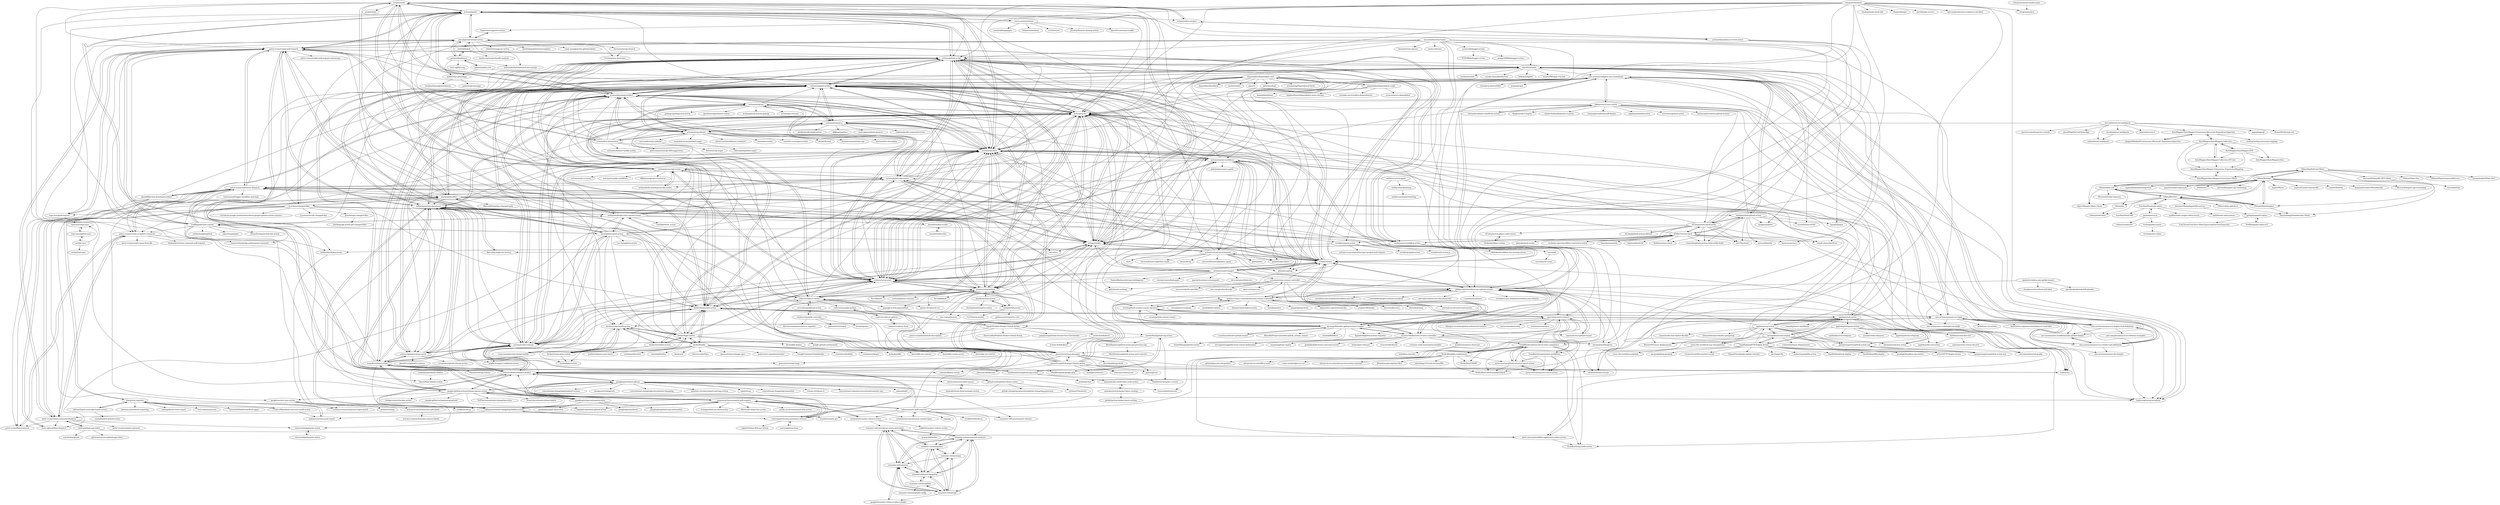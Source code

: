 digraph G {
"actions/stale" -> "actions/labeler"
"actions/stale" -> "actions/first-interaction"
"actions/stale" -> "actions/add-to-project"
"actions/stale" -> "actions/download-artifact"
"actions/stale" -> "probot/stale" ["e"=1]
"actions/stale" -> "actions/github-script"
"actions/stale" -> "actions/javascript-action"
"actions/stale" -> "actions/upload-artifact"
"actions/stale" -> "peter-evans/create-or-update-comment"
"actions/stale" -> "actions/cache"
"actions/stale" -> "actions/toolkit"
"actions/stale" -> "actions/dependency-review-action"
"actions/stale" -> "actions/checkout"
"actions/stale" -> "actions/setup-dotnet"
"actions/stale" -> "peter-evans/create-pull-request"
"docker/build-push-action" -> "docker/login-action"
"docker/build-push-action" -> "docker/setup-buildx-action"
"docker/build-push-action" -> "docker/metadata-action"
"docker/build-push-action" -> "actions/checkout"
"docker/build-push-action" -> "actions/cache"
"docker/build-push-action" -> "docker/buildx"
"docker/build-push-action" -> "actions/upload-artifact"
"docker/build-push-action" -> "docker/setup-qemu-action"
"docker/build-push-action" -> "actions/setup-node"
"docker/build-push-action" -> "aws-actions/configure-aws-credentials"
"docker/build-push-action" -> "elgohr/Publish-Docker-Github-Action"
"docker/build-push-action" -> "appleboy/ssh-action"
"docker/build-push-action" -> "actions/github-script"
"docker/build-push-action" -> "softprops/action-gh-release"
"docker/build-push-action" -> "aws-actions/amazon-ecr-login"
"peaceiris/actions-gh-pages" -> "peaceiris/actions-hugo" ["e"=1]
"peaceiris/actions-gh-pages" -> "JamesIves/github-pages-deploy-action"
"peaceiris/actions-gh-pages" -> "actions/checkout"
"peaceiris/actions-gh-pages" -> "actions/setup-node"
"peaceiris/actions-gh-pages" -> "actions/cache"
"peaceiris/actions-gh-pages" -> "actions/upload-artifact"
"peaceiris/actions-gh-pages" -> "softprops/action-gh-release"
"peaceiris/actions-gh-pages" -> "actions/github-script"
"peaceiris/actions-gh-pages" -> "release-drafter/release-drafter"
"peaceiris/actions-gh-pages" -> "utterance/utterances" ["e"=1]
"peaceiris/actions-gh-pages" -> "alex-shpak/hugo-book" ["e"=1]
"peaceiris/actions-gh-pages" -> "giscus/giscus" ["e"=1]
"peaceiris/actions-gh-pages" -> "docker/build-push-action"
"peaceiris/actions-gh-pages" -> "nektos/act" ["e"=1]
"peaceiris/actions-gh-pages" -> "codecov/codecov-action"
"JamesIves/github-pages-deploy-action" -> "peaceiris/actions-gh-pages"
"JamesIves/github-pages-deploy-action" -> "actions/checkout"
"JamesIves/github-pages-deploy-action" -> "actions/setup-node"
"JamesIves/github-pages-deploy-action" -> "softprops/action-gh-release"
"JamesIves/github-pages-deploy-action" -> "sdras/awesome-actions" ["e"=1]
"JamesIves/github-pages-deploy-action" -> "actions/cache"
"JamesIves/github-pages-deploy-action" -> "johnsoncodehk/volar" ["e"=1]
"JamesIves/github-pages-deploy-action" -> "actions/toolkit"
"JamesIves/github-pages-deploy-action" -> "utterance/utterances" ["e"=1]
"JamesIves/github-pages-deploy-action" -> "giscus/giscus" ["e"=1]
"JamesIves/github-pages-deploy-action" -> "lowlighter/metrics" ["e"=1]
"JamesIves/github-pages-deploy-action" -> "actions/upload-artifact"
"JamesIves/github-pages-deploy-action" -> "codecov/codecov-action"
"JamesIves/github-pages-deploy-action" -> "nektos/act" ["e"=1]
"JamesIves/github-pages-deploy-action" -> "docker/build-push-action"
"softprops/action-gh-release" -> "actions/create-release"
"softprops/action-gh-release" -> "ncipollo/release-action"
"softprops/action-gh-release" -> "actions/upload-artifact"
"softprops/action-gh-release" -> "marvinpinto/action-automatic-releases"
"softprops/action-gh-release" -> "actions/upload-release-asset"
"softprops/action-gh-release" -> "actions/cache"
"softprops/action-gh-release" -> "actions/checkout"
"softprops/action-gh-release" -> "release-drafter/release-drafter"
"softprops/action-gh-release" -> "actions/github-script"
"softprops/action-gh-release" -> "docker/build-push-action"
"softprops/action-gh-release" -> "actions/setup-python"
"softprops/action-gh-release" -> "peter-evans/create-pull-request"
"softprops/action-gh-release" -> "mikepenz/release-changelog-builder-action"
"softprops/action-gh-release" -> "peaceiris/actions-gh-pages"
"softprops/action-gh-release" -> "stefanzweifel/git-auto-commit-action"
"actions-runner-controller/actions-runner-controller" -> "evryfs/github-actions-runner-operator"
"actions-runner-controller/actions-runner-controller" -> "philips-labs/terraform-aws-github-runner"
"actions-runner-controller/actions-runner-controller" -> "aws/karpenter" ["e"=1]
"actions-runner-controller/actions-runner-controller" -> "argoproj/argo-helm" ["e"=1]
"actions-runner-controller/actions-runner-controller" -> "external-secrets/external-secrets" ["e"=1]
"actions-runner-controller/actions-runner-controller" -> "kubernetes-sigs/external-dns" ["e"=1]
"actions-runner-controller/actions-runner-controller" -> "stakater/Reloader" ["e"=1]
"actions-runner-controller/actions-runner-controller" -> "myoung34/docker-github-actions-runner"
"actions-runner-controller/actions-runner-controller" -> "actions/runner"
"actions-runner-controller/actions-runner-controller" -> "kyverno/kyverno" ["e"=1]
"actions-runner-controller/actions-runner-controller" -> "jonico/awesome-runners"
"actions-runner-controller/actions-runner-controller" -> "rikatz/kubepug" ["e"=1]
"actions-runner-controller/actions-runner-controller" -> "crossplane/crossplane" ["e"=1]
"actions-runner-controller/actions-runner-controller" -> "yannh/kubeconform" ["e"=1]
"actions-runner-controller/actions-runner-controller" -> "bitnami-labs/sealed-secrets" ["e"=1]
"evryfs/github-actions-runner-operator" -> "summerwind/actions-runner-controller"
"evryfs/github-actions-runner-operator" -> "evryfs/github-actions-runner"
"evryfs/github-actions-runner-operator" -> "SanderKnape/github-runner"
"evryfs/github-actions-runner-operator" -> "jonico/awesome-runners"
"evryfs/github-actions-runner-operator" -> "actions-runner-controller/actions-runner-controller"
"myoung34/docker-github-actions-runner" -> "tcardonne/docker-github-runner"
"myoung34/docker-github-actions-runner" -> "jonico/awesome-runners"
"myoung34/docker-github-actions-runner" -> "actions-runner-controller/actions-runner-controller"
"myoung34/docker-github-actions-runner" -> "philips-labs/terraform-aws-github-runner"
"myoung34/docker-github-actions-runner" -> "summerwind/actions-runner-controller"
"myoung34/docker-github-actions-runner" -> "evryfs/github-actions-runner-operator"
"myoung34/docker-github-actions-runner" -> "actions/runner"
"myoung34/docker-github-actions-runner" -> "SanderKnape/github-runner"
"myoung34/docker-github-actions-runner" -> "machulav/ec2-github-runner"
"myoung34/docker-github-actions-runner" -> "Spendesk/github-actions-exporter"
"myoung34/docker-github-actions-runner" -> "actions/actions-runner-controller"
"myoung34/docker-github-actions-runner" -> "actions/github-script"
"myoung34/docker-github-actions-runner" -> "MonolithProjects/ansible-github_actions_runner"
"myoung34/docker-github-actions-runner" -> "peter-evans/repository-dispatch"
"myoung34/docker-github-actions-runner" -> "cloudskiff/driftctl" ["e"=1]
"release-drafter/release-drafter" -> "TimonVS/pr-labeler-action"
"release-drafter/release-drafter" -> "actions/github-script"
"release-drafter/release-drafter" -> "actions/labeler"
"release-drafter/release-drafter" -> "softprops/action-gh-release"
"release-drafter/release-drafter" -> "peter-evans/create-pull-request"
"release-drafter/release-drafter" -> "google-github-actions/release-please-action"
"release-drafter/release-drafter" -> "actions/create-release"
"release-drafter/release-drafter" -> "actions/upload-artifact"
"release-drafter/release-drafter" -> "micnncim/action-label-syncer"
"release-drafter/release-drafter" -> "mikepenz/release-changelog-builder-action"
"release-drafter/release-drafter" -> "probot/probot" ["e"=1]
"release-drafter/release-drafter" -> "github-tools/github-release-notes"
"release-drafter/release-drafter" -> "actions/checkout"
"release-drafter/release-drafter" -> "actions/toolkit"
"release-drafter/release-drafter" -> "googleapis/release-please"
"zeke/semantic-pull-requests" -> "amannn/action-semantic-pull-request"
"zeke/semantic-pull-requests" -> "commitizen/conventional-commit-types"
"zeke/semantic-pull-requests" -> "semantic-release/commit-analyzer"
"zeke/semantic-pull-requests" -> "semantic-release/github"
"zeke/semantic-pull-requests" -> "googleapis/release-please"
"zeke/semantic-pull-requests" -> "cycjimmy/semantic-release-action"
"zeke/semantic-pull-requests" -> "peter-evans/create-pull-request"
"zeke/semantic-pull-requests" -> "actions/upload-artifact"
"zeke/semantic-pull-requests" -> "actions/labeler"
"zeke/semantic-pull-requests" -> "release-drafter/release-drafter"
"zeke/semantic-pull-requests" -> "octokit/webhooks.js" ["e"=1]
"zeke/semantic-pull-requests" -> "semantic-release/semantic-release" ["e"=1]
"zeke/semantic-pull-requests" -> "wip/app" ["e"=1]
"zeke/semantic-pull-requests" -> "peter-evans/slash-command-dispatch"
"zeke/semantic-pull-requests" -> "Ezard/semantic-prs"
"actions/starter-workflows" -> "actions/toolkit"
"actions/starter-workflows" -> "actions/virtual-environments"
"actions/starter-workflows" -> "sdras/awesome-actions" ["e"=1]
"actions/starter-workflows" -> "actions/checkout"
"actions/starter-workflows" -> "actions/runner"
"actions/starter-workflows" -> "actions/cache"
"actions/starter-workflows" -> "actions/setup-node"
"actions/starter-workflows" -> "nektos/act" ["e"=1]
"actions/starter-workflows" -> "cli/cli" ["e"=1]
"actions/starter-workflows" -> "github/super-linter" ["e"=1]
"actions/starter-workflows" -> "github/docs" ["e"=1]
"actions/starter-workflows" -> "github/opensource.guide" ["e"=1]
"actions/starter-workflows" -> "github/roadmap" ["e"=1]
"actions/starter-workflows" -> "actions/upload-artifact"
"actions/starter-workflows" -> "actions/javascript-action"
"actions/virtual-environments" -> "actions/runner"
"actions/virtual-environments" -> "actions/starter-workflows"
"actions/virtual-environments" -> "actions/cache"
"actions/virtual-environments" -> "actions/toolkit"
"actions/virtual-environments" -> "actions/checkout"
"actions/virtual-environments" -> "nektos/act" ["e"=1]
"actions/virtual-environments" -> "actions/upload-artifact"
"actions/virtual-environments" -> "microsoft/azure-pipelines-tasks" ["e"=1]
"actions/virtual-environments" -> "github/roadmap" ["e"=1]
"actions/virtual-environments" -> "Azure/bicep" ["e"=1]
"actions/virtual-environments" -> "github/super-linter" ["e"=1]
"actions/virtual-environments" -> "cli/cli" ["e"=1]
"actions/virtual-environments" -> "actions/github-script"
"actions/virtual-environments" -> "github/docs" ["e"=1]
"actions/virtual-environments" -> "microsoft/azure-pipelines-agent" ["e"=1]
"peter-evans/slash-command-dispatch" -> "peter-evans/create-or-update-comment"
"peter-evans/slash-command-dispatch" -> "tibdex/github-app-token"
"peter-evans/slash-command-dispatch" -> "peter-evans/repository-dispatch"
"peter-evans/slash-command-dispatch" -> "peter-evans/commit-comment"
"peter-evans/slash-command-dispatch" -> "peter-evans/find-comment"
"peter-evans/slash-command-dispatch" -> "peter-evans/create-pull-request"
"peter-evans/slash-command-dispatch" -> "chrnorm/deployment-action"
"peter-evans/slash-command-dispatch" -> "benc-uk/workflow-dispatch"
"actions/runner" -> "actions/toolkit"
"actions/runner" -> "actions/virtual-environments"
"actions/runner" -> "actions/checkout"
"actions/runner" -> "actions/starter-workflows"
"actions/runner" -> "actions/cache"
"actions/runner" -> "actions/github-script"
"actions/runner" -> "actions-runner-controller/actions-runner-controller"
"actions/runner" -> "philips-labs/terraform-aws-github-runner"
"actions/runner" -> "actions/upload-artifact"
"actions/runner" -> "myoung34/docker-github-actions-runner"
"actions/runner" -> "actions/setup-node"
"actions/runner" -> "actions/runner-images"
"actions/runner" -> "github/roadmap" ["e"=1]
"actions/runner" -> "nektos/act" ["e"=1]
"actions/runner" -> "actions/typescript-action"
"github-tools/github-release-notes" -> "release-drafter/release-drafter"
"github-tools/github-release-notes" -> "github-changelog-generator/github-changelog-generator" ["e"=1]
"github-tools/github-release-notes" -> "mikepenz/release-changelog-builder-action"
"github-tools/github-release-notes" -> "nytimes/Chronicler" ["e"=1]
"appleboy/ssh-action" -> "appleboy/scp-action"
"appleboy/ssh-action" -> "easingthemes/ssh-deploy"
"appleboy/ssh-action" -> "docker/build-push-action"
"appleboy/ssh-action" -> "actions/checkout"
"appleboy/ssh-action" -> "SamKirkland/FTP-Deploy-Action"
"appleboy/ssh-action" -> "shimataro/ssh-key-action"
"appleboy/ssh-action" -> "actions/cache"
"appleboy/ssh-action" -> "shivammathur/setup-php" ["e"=1]
"appleboy/ssh-action" -> "sdras/awesome-actions" ["e"=1]
"appleboy/ssh-action" -> "appleboy/telegram-action"
"appleboy/ssh-action" -> "Burnett01/rsync-deployments"
"appleboy/ssh-action" -> "actions/upload-artifact"
"appleboy/ssh-action" -> "remarkjs/react-markdown" ["e"=1]
"appleboy/ssh-action" -> "garygrossgarten/github-action-ssh"
"appleboy/ssh-action" -> "elgohr/Publish-Docker-Github-Action"
"actions/runner-images" -> "actions/runner"
"actions/runner-images" -> "actions/setup-python"
"actions/runner-images" -> "actions/checkout"
"actions/runner-images" -> "actions/upload-artifact"
"actions/runner-images" -> "actions/cache"
"actions/runner-images" -> "actions/github-script"
"actions/runner-images" -> "YannickRe/azuredevops-buildagents"
"actions/runner-images" -> "actions/toolkit"
"actions/runner-images" -> "vmware-tanzu/kubeapps" ["e"=1]
"actions/runner-images" -> "actions/actions-runner-controller"
"actions/runner-images" -> "philips-labs/terraform-aws-github-runner"
"actions/runner-images" -> "aws-actions/configure-aws-credentials"
"actions/runner-images" -> "apache/incubator-streampark" ["e"=1]
"actions/runner-images" -> "actions/setup-node"
"actions/runner-images" -> "devcontainers/features" ["e"=1]
"SamKirkland/FTP-Deploy-Action" -> "git-ftp/git-ftp" ["e"=1]
"SamKirkland/FTP-Deploy-Action" -> "appleboy/ssh-action"
"SamKirkland/FTP-Deploy-Action" -> "sebastianpopp/ftp-action"
"SamKirkland/FTP-Deploy-Action" -> "SamKirkland/web-deploy"
"SamKirkland/FTP-Deploy-Action" -> "wlixcc/SFTP-Deploy-Action"
"SamKirkland/FTP-Deploy-Action" -> "easingthemes/ssh-deploy"
"SamKirkland/FTP-Deploy-Action" -> "SamKirkland/ftp-deploy"
"SamKirkland/FTP-Deploy-Action" -> "shivammathur/setup-php" ["e"=1]
"SamKirkland/FTP-Deploy-Action" -> "peaceiris/actions-gh-pages"
"SamKirkland/FTP-Deploy-Action" -> "postlight/headless-wp-starter" ["e"=1]
"SamKirkland/FTP-Deploy-Action" -> "wp-graphql/wp-graphql" ["e"=1]
"SamKirkland/FTP-Deploy-Action" -> "actions/checkout"
"SamKirkland/FTP-Deploy-Action" -> "locomotivemtl/locomotive-scroll" ["e"=1]
"SamKirkland/FTP-Deploy-Action" -> "YahnisElsts/plugin-update-checker" ["e"=1]
"SamKirkland/FTP-Deploy-Action" -> "appleboy/scp-action"
"actions/toolkit" -> "actions/javascript-action"
"actions/toolkit" -> "actions/typescript-action"
"actions/toolkit" -> "actions/github-script"
"actions/toolkit" -> "actions/starter-workflows"
"actions/toolkit" -> "actions/runner"
"actions/toolkit" -> "actions/checkout"
"actions/toolkit" -> "actions/setup-node"
"actions/toolkit" -> "actions/cache"
"actions/toolkit" -> "actions/upload-artifact"
"actions/toolkit" -> "actions/download-artifact"
"actions/toolkit" -> "sdras/awesome-actions" ["e"=1]
"actions/toolkit" -> "actions/labeler"
"actions/toolkit" -> "actions/create-release"
"actions/toolkit" -> "actions/virtual-environments"
"actions/toolkit" -> "vercel/ncc" ["e"=1]
"dependabot/dependabot-core" -> "dependabot/dependabot-script"
"dependabot/dependabot-core" -> "renovatebot/renovate" ["e"=1]
"dependabot/dependabot-core" -> "actions/cache"
"dependabot/dependabot-core" -> "actions/checkout"
"dependabot/dependabot-core" -> "dependabot/feedback"
"dependabot/dependabot-core" -> "actions/toolkit"
"dependabot/dependabot-core" -> "github/super-linter" ["e"=1]
"dependabot/dependabot-core" -> "github/roadmap" ["e"=1]
"dependabot/dependabot-core" -> "sorbet/sorbet" ["e"=1]
"dependabot/dependabot-core" -> "npm/cli" ["e"=1]
"dependabot/dependabot-core" -> "actions/setup-node"
"dependabot/dependabot-core" -> "github/codeql" ["e"=1]
"dependabot/dependabot-core" -> "actions/starter-workflows"
"dependabot/dependabot-core" -> "actions/upload-artifact"
"dependabot/dependabot-core" -> "jeremylong/DependencyCheck" ["e"=1]
"actions/actions-runner-controller" -> "Spendesk/github-actions-exporter"
"actions/actions-runner-controller" -> "philips-labs/terraform-aws-github-runner"
"actions/actions-runner-controller" -> "actions/runner"
"actions/actions-runner-controller" -> "weaveworks/tf-controller" ["e"=1]
"actions/actions-runner-controller" -> "aws-samples/hardeneks" ["e"=1]
"actions/actions-runner-controller" -> "opencost/opencost" ["e"=1]
"actions/actions-runner-controller" -> "external-secrets/external-secrets" ["e"=1]
"actions/actions-runner-controller" -> "github/safe-settings" ["e"=1]
"actions/download-artifact" -> "actions/upload-artifact"
"actions/download-artifact" -> "actions/cache"
"actions/download-artifact" -> "actions/checkout"
"actions/download-artifact" -> "actions/setup-node"
"actions/download-artifact" -> "actions/setup-python"
"actions/download-artifact" -> "actions/setup-java"
"actions/download-artifact" -> "actions/toolkit"
"actions/download-artifact" -> "actions/create-release"
"actions/download-artifact" -> "dawidd6/action-download-artifact"
"actions/download-artifact" -> "actions/setup-dotnet"
"actions/download-artifact" -> "actions/upload-release-asset"
"actions/download-artifact" -> "actions/github-script"
"actions/download-artifact" -> "actions/setup-go"
"actions/download-artifact" -> "actions/labeler"
"actions/download-artifact" -> "actions/stale"
"peter-evans/repository-dispatch" -> "benc-uk/workflow-dispatch"
"peter-evans/repository-dispatch" -> "peter-evans/create-pull-request"
"peter-evans/repository-dispatch" -> "peter-evans/slash-command-dispatch"
"peter-evans/repository-dispatch" -> "peter-evans/create-or-update-comment"
"peter-evans/repository-dispatch" -> "peter-evans/find-comment"
"peter-evans/repository-dispatch" -> "convictional/trigger-workflow-and-wait"
"peter-evans/repository-dispatch" -> "actions-ecosystem/action-regex-match"
"peter-evans/repository-dispatch" -> "actions/typescript-action"
"peter-evans/repository-dispatch" -> "actions/github-script"
"peter-evans/repository-dispatch" -> "google/secrets-sync-action"
"peter-evans/repository-dispatch" -> "dorny/paths-filter"
"peter-evans/repository-dispatch" -> "summerwind/actions-runner-controller"
"peter-evans/repository-dispatch" -> "evryfs/github-actions-runner-operator"
"peter-evans/repository-dispatch" -> "octokit/request-action"
"peter-evans/repository-dispatch" -> "dawidd6/action-download-artifact"
"actions/upload-artifact" -> "actions/download-artifact"
"actions/upload-artifact" -> "actions/checkout"
"actions/upload-artifact" -> "actions/cache"
"actions/upload-artifact" -> "actions/setup-node"
"actions/upload-artifact" -> "actions/create-release"
"actions/upload-artifact" -> "actions/setup-java"
"actions/upload-artifact" -> "actions/setup-python"
"actions/upload-artifact" -> "softprops/action-gh-release"
"actions/upload-artifact" -> "actions/upload-release-asset"
"actions/upload-artifact" -> "actions/github-script"
"actions/upload-artifact" -> "actions/toolkit"
"actions/upload-artifact" -> "actions/setup-dotnet"
"actions/upload-artifact" -> "docker/build-push-action"
"actions/upload-artifact" -> "actions/runner"
"actions/upload-artifact" -> "ncipollo/release-action"
"rtCamp/action-slack-notify" -> "8398a7/action-slack"
"rtCamp/action-slack-notify" -> "slackapi/slack-github-action"
"rtCamp/action-slack-notify" -> "rtCamp/github-actions-library"
"rtCamp/action-slack-notify" -> "voxmedia/github-action-slack-notify-build"
"rtCamp/action-slack-notify" -> "Ilshidur/action-slack"
"rtCamp/action-slack-notify" -> "act10ns/slack"
"rtCamp/action-slack-notify" -> "actions/github-script"
"rtCamp/action-slack-notify" -> "rtCamp/action-phpcs-code-review"
"rtCamp/action-slack-notify" -> "abinoda/slack-action"
"rtCamp/action-slack-notify" -> "aws-actions/amazon-ecs-deploy-task-definition"
"rtCamp/action-slack-notify" -> "technote-space/workflow-conclusion-action"
"rtCamp/action-slack-notify" -> "actions/labeler"
"rtCamp/action-slack-notify" -> "hashicorp/setup-terraform" ["e"=1]
"rtCamp/action-slack-notify" -> "benc-uk/workflow-dispatch"
"rtCamp/action-slack-notify" -> "actions/cache"
"actions/setup-python" -> "actions/checkout"
"actions/setup-python" -> "pypa/gh-action-pypi-publish" ["e"=1]
"actions/setup-python" -> "actions/upload-artifact"
"actions/setup-python" -> "actions/cache"
"actions/setup-python" -> "codecov/codecov-action"
"actions/setup-python" -> "actions/download-artifact"
"actions/setup-python" -> "actions/setup-node"
"actions/setup-python" -> "pytest-dev/pytest-cov" ["e"=1]
"actions/setup-python" -> "snok/install-poetry"
"actions/setup-python" -> "PyCQA/flake8" ["e"=1]
"actions/setup-python" -> "PyCQA/isort" ["e"=1]
"actions/setup-python" -> "actions/python-versions"
"actions/setup-python" -> "pre-commit/action" ["e"=1]
"actions/setup-python" -> "abatilo/actions-poetry"
"actions/setup-python" -> "softprops/action-gh-release"
"aws-actions/amazon-ecr-login" -> "aws-actions/configure-aws-credentials"
"aws-actions/amazon-ecr-login" -> "aws-actions/amazon-ecs-render-task-definition"
"aws-actions/amazon-ecr-login" -> "aws-actions/amazon-ecs-deploy-task-definition"
"aws-actions/amazon-ecr-login" -> "aws-actions/aws-cloudformation-github-deploy"
"aws-actions/amazon-ecr-login" -> "hashicorp/setup-terraform" ["e"=1]
"aws-actions/amazon-ecr-login" -> "docker/setup-buildx-action"
"aws-actions/amazon-ecr-login" -> "docker/build-push-action"
"aws-actions/amazon-ecr-login" -> "kciter/aws-ecr-action"
"aws-actions/amazon-ecr-login" -> "aws-actions/aws-codebuild-run-build"
"aws-actions/amazon-ecr-login" -> "aws-actions/amazon-eks-fargate"
"aws-actions/amazon-ecr-login" -> "kubernetes-sigs/aws-load-balancer-controller" ["e"=1]
"actions/setup-node" -> "actions/checkout"
"actions/setup-node" -> "actions/cache"
"actions/setup-node" -> "actions/upload-artifact"
"actions/setup-node" -> "actions/toolkit"
"actions/setup-node" -> "actions/download-artifact"
"actions/setup-node" -> "actions/setup-python"
"actions/setup-node" -> "actions/starter-workflows"
"actions/setup-node" -> "docker/login-action"
"actions/setup-node" -> "docker/build-push-action"
"actions/setup-node" -> "actions/github-script"
"actions/setup-node" -> "actions/javascript-action"
"actions/setup-node" -> "actions/setup-go"
"actions/setup-node" -> "actions/runner"
"actions/setup-node" -> "actions/typescript-action"
"actions/setup-node" -> "peaceiris/actions-gh-pages"
"actions/checkout" -> "actions/setup-node"
"actions/checkout" -> "actions/cache"
"actions/checkout" -> "actions/upload-artifact"
"actions/checkout" -> "actions/setup-python"
"actions/checkout" -> "actions/toolkit"
"actions/checkout" -> "actions/download-artifact"
"actions/checkout" -> "actions/github-script"
"actions/checkout" -> "docker/build-push-action"
"actions/checkout" -> "actions/runner"
"actions/checkout" -> "actions/starter-workflows"
"actions/checkout" -> "actions/setup-java"
"actions/checkout" -> "docker/login-action"
"actions/checkout" -> "actions/create-release"
"actions/checkout" -> "peaceiris/actions-gh-pages"
"actions/checkout" -> "actions/labeler"
"wei/git-sync" -> "repo-sync/github-sync"
"wei/git-sync" -> "wei/github-sync"
"wei/git-sync" -> "repo-sync/repo-sync"
"google/secrets-sync-action" -> "probot/settings" ["e"=1]
"google/secrets-sync-action" -> "octokit/action.js" ["e"=1]
"google/secrets-sync-action" -> "actions-ecosystem/action-add-labels"
"google/secrets-sync-action" -> "actions-ecosystem/action-regex-match"
"NickLiffen/ghas-enablement" -> "jhutchings1/Create-ActionsPRs"
"NickLiffen/ghas-enablement" -> "GeekMasher/advanced-security-compliance"
"NickLiffen/ghas-enablement" -> "NickLiffen/CodeScanningToSlack"
"NickLiffen/ghas-enablement" -> "github/ghas-jira-integration"
"NickLiffen/ghas-enablement" -> "peter-murray/github-security-report-action"
"NickLiffen/ghas-enablement" -> "advanced-security/filter-sarif"
"NickLiffen/ghas-enablement" -> "some-natalie/ghas-to-csv"
"NickLiffen/ghas-enablement" -> "NickLiffen/GSSAR"
"NickLiffen/ghas-enablement" -> "advanced-security/advanced-security-material"
"NickLiffen/ghas-enablement" -> "kllund/sample-pipeline-files"
"actions/create-release" -> "actions/upload-release-asset"
"actions/create-release" -> "softprops/action-gh-release"
"actions/create-release" -> "actions/upload-artifact"
"actions/create-release" -> "actions/cache"
"actions/create-release" -> "actions/download-artifact"
"actions/create-release" -> "actions/checkout"
"actions/create-release" -> "ncipollo/release-action"
"actions/create-release" -> "actions/toolkit"
"actions/create-release" -> "ad-m/github-push-action"
"actions/create-release" -> "actions/github-script"
"actions/create-release" -> "release-drafter/release-drafter"
"actions/create-release" -> "actions/setup-node"
"actions/create-release" -> "actions/setup-python"
"actions/create-release" -> "docker/build-push-action"
"actions/create-release" -> "marvinpinto/action-automatic-releases"
"actions/cache" -> "actions/checkout"
"actions/cache" -> "actions/upload-artifact"
"actions/cache" -> "actions/setup-node"
"actions/cache" -> "actions/download-artifact"
"actions/cache" -> "actions/toolkit"
"actions/cache" -> "actions/setup-python"
"actions/cache" -> "actions/github-script"
"actions/cache" -> "docker/build-push-action"
"actions/cache" -> "actions/runner"
"actions/cache" -> "actions/create-release"
"actions/cache" -> "actions/starter-workflows"
"actions/cache" -> "actions/setup-java"
"actions/cache" -> "codecov/codecov-action"
"actions/cache" -> "softprops/action-gh-release"
"actions/cache" -> "actions/setup-go"
"cycjimmy/semantic-release-action" -> "codfish/semantic-release-action"
"cycjimmy/semantic-release-action" -> "amannn/action-semantic-pull-request"
"cycjimmy/semantic-release-action" -> "semantic-release/release-notes-generator"
"chdsbd/kodiak" -> "palantir/bulldozer"
"chdsbd/kodiak" -> "pascalgn/automerge-action"
"chdsbd/kodiak" -> "hashicorp/nextjs-bundle-analysis" ["e"=1]
"mxschmitt/action-tmate" -> "csexton/debugger-action"
"mxschmitt/action-tmate" -> "actions/github-script"
"mxschmitt/action-tmate" -> "lhotari/action-upterm"
"mxschmitt/action-tmate" -> "tmate-io/tmate" ["e"=1]
"mxschmitt/action-tmate" -> "rhysd/actionlint"
"mxschmitt/action-tmate" -> "nektos/act" ["e"=1]
"mxschmitt/action-tmate" -> "philips-labs/terraform-aws-github-runner"
"mxschmitt/action-tmate" -> "actions/cache"
"mxschmitt/action-tmate" -> "dorny/paths-filter"
"mxschmitt/action-tmate" -> "peter-evans/create-pull-request"
"mxschmitt/action-tmate" -> "codecov/codecov-action"
"mxschmitt/action-tmate" -> "jonico/awesome-runners"
"mxschmitt/action-tmate" -> "styfle/cancel-workflow-action"
"mxschmitt/action-tmate" -> "actions/create-release"
"mxschmitt/action-tmate" -> "actions/runner"
"integrations/slack" -> "probot/probot" ["e"=1]
"integrations/slack" -> "actions/cache"
"integrations/slack" -> "actions/github-script"
"integrations/slack" -> "slackapi/node-slack-sdk" ["e"=1]
"integrations/slack" -> "danger/danger" ["e"=1]
"integrations/slack" -> "actions/checkout"
"integrations/slack" -> "rhysd/actionlint"
"integrations/slack" -> "actions/labeler"
"integrations/slack" -> "actions/toolkit"
"integrations/slack" -> "rtCamp/action-slack-notify"
"integrations/slack" -> "hashicorp/setup-terraform" ["e"=1]
"integrations/slack" -> "actions/runner"
"integrations/slack" -> "awslabs/git-secrets" ["e"=1]
"integrations/slack" -> "mercari/production-readiness-checklist" ["e"=1]
"integrations/slack" -> "integrations/jira"
"actions/setup-go" -> "golangci/golangci-lint-action" ["e"=1]
"actions/setup-go" -> "goreleaser/goreleaser-action" ["e"=1]
"actions/setup-go" -> "actions/setup-node"
"actions/setup-go" -> "actions/setup-java"
"actions/setup-go" -> "actions/cache"
"actions/setup-go" -> "mvdan/github-actions-golang" ["e"=1]
"actions/setup-go" -> "actions/download-artifact"
"actions/setup-go" -> "actions/upload-artifact"
"actions/setup-go" -> "actions/checkout"
"actions/setup-go" -> "actions/go-versions"
"actions/setup-go" -> "docker/setup-buildx-action"
"actions/setup-go" -> "codecov/codecov-action"
"actions/setup-go" -> "actions/upload-release-asset"
"actions/setup-go" -> "actions/setup-python"
"actions/setup-go" -> "actions/setup-dotnet"
"googleapis/release-please" -> "google-github-actions/release-please-action"
"googleapis/release-please" -> "conventional-changelog/standard-version" ["e"=1]
"googleapis/release-please" -> "googleapis/repo-automation-bots"
"googleapis/release-please" -> "changesets/changesets" ["e"=1]
"googleapis/release-please" -> "conventional-changelog/conventional-changelog" ["e"=1]
"googleapis/release-please" -> "semantic-release/semantic-release" ["e"=1]
"googleapis/release-please" -> "absolute-version/commit-and-tag-version"
"googleapis/release-please" -> "egoist/tsup" ["e"=1]
"googleapis/release-please" -> "conventional-changelog/commitlint" ["e"=1]
"googleapis/release-please" -> "release-it/release-it" ["e"=1]
"googleapis/release-please" -> "renovatebot/renovate" ["e"=1]
"googleapis/release-please" -> "conventional-commits/conventionalcommits.org" ["e"=1]
"googleapis/release-please" -> "release-drafter/release-drafter"
"googleapis/release-please" -> "amannn/action-semantic-pull-request"
"googleapis/release-please" -> "unjs/unbuild" ["e"=1]
"aws-actions/configure-aws-credentials" -> "aws-actions/amazon-ecr-login"
"aws-actions/configure-aws-credentials" -> "aws-actions/amazon-ecs-deploy-task-definition"
"aws-actions/configure-aws-credentials" -> "aws-actions/amazon-ecs-render-task-definition"
"aws-actions/configure-aws-credentials" -> "hashicorp/setup-terraform" ["e"=1]
"aws-actions/configure-aws-credentials" -> "aws-actions/aws-cloudformation-github-deploy"
"aws-actions/configure-aws-credentials" -> "aws-actions/aws-codebuild-run-build"
"aws-actions/configure-aws-credentials" -> "philips-labs/terraform-aws-github-runner"
"aws-actions/configure-aws-credentials" -> "docker/build-push-action"
"aws-actions/configure-aws-credentials" -> "actions/cache"
"aws-actions/configure-aws-credentials" -> "terraform-linters/tflint" ["e"=1]
"aws-actions/configure-aws-credentials" -> "actions/checkout"
"aws-actions/configure-aws-credentials" -> "jakejarvis/s3-sync-action"
"aws-actions/configure-aws-credentials" -> "actions/setup-node"
"aws-actions/configure-aws-credentials" -> "actions/upload-artifact"
"aws-actions/configure-aws-credentials" -> "projen/projen" ["e"=1]
"actions/labeler" -> "actions/stale"
"actions/labeler" -> "release-drafter/release-drafter"
"actions/labeler" -> "actions/checkout"
"actions/labeler" -> "actions/toolkit"
"actions/labeler" -> "actions/typescript-action"
"actions/labeler" -> "actions/github-script"
"actions/labeler" -> "pascalgn/automerge-action"
"actions/labeler" -> "actions/download-artifact"
"actions/labeler" -> "peter-evans/create-pull-request"
"actions/labeler" -> "actions/javascript-action"
"actions/labeler" -> "cirrus-actions/rebase"
"actions/labeler" -> "actions/setup-node"
"actions/labeler" -> "actions/cache"
"actions/labeler" -> "actions/upload-artifact"
"actions/labeler" -> "actions/add-to-project"
"fkirc/skip-duplicate-actions" -> "dorny/paths-filter"
"peter-evans/create-pull-request" -> "peter-evans/repository-dispatch"
"peter-evans/create-pull-request" -> "pascalgn/automerge-action"
"peter-evans/create-pull-request" -> "stefanzweifel/git-auto-commit-action"
"peter-evans/create-pull-request" -> "repo-sync/pull-request"
"peter-evans/create-pull-request" -> "actions/github-script"
"peter-evans/create-pull-request" -> "release-drafter/release-drafter"
"peter-evans/create-pull-request" -> "peter-evans/slash-command-dispatch"
"peter-evans/create-pull-request" -> "actions/labeler"
"peter-evans/create-pull-request" -> "actions/checkout"
"peter-evans/create-pull-request" -> "EndBug/add-and-commit"
"peter-evans/create-pull-request" -> "softprops/action-gh-release"
"peter-evans/create-pull-request" -> "actions/upload-artifact"
"peter-evans/create-pull-request" -> "rhysd/actionlint"
"peter-evans/create-pull-request" -> "peter-evans/enable-pull-request-automerge"
"peter-evans/create-pull-request" -> "ad-m/github-push-action"
"codecov/codecov-action" -> "actions/setup-python"
"codecov/codecov-action" -> "coverallsapp/github-action"
"codecov/codecov-action" -> "actions/cache"
"codecov/codecov-action" -> "actions/upload-artifact"
"codecov/codecov-action" -> "actions/checkout"
"codecov/codecov-action" -> "pytest-dev/pytest-cov" ["e"=1]
"codecov/codecov-action" -> "actions/setup-node"
"codecov/codecov-action" -> "actions/download-artifact"
"codecov/codecov-action" -> "codecov/example-python"
"codecov/codecov-action" -> "docker/build-push-action"
"codecov/codecov-action" -> "subosito/flutter-action" ["e"=1]
"codecov/codecov-action" -> "pypa/gh-action-pypi-publish" ["e"=1]
"codecov/codecov-action" -> "actions/setup-go"
"codecov/codecov-action" -> "snok/install-poetry"
"codecov/codecov-action" -> "stefanzweifel/git-auto-commit-action"
"snok/install-poetry" -> "abatilo/actions-poetry"
"snok/install-poetry" -> "python-poetry/poetry-core" ["e"=1]
"snok/install-poetry" -> "actions/setup-python"
"snok/install-poetry" -> "pre-commit/action" ["e"=1]
"snok/install-poetry" -> "Gr1N/setup-poetry"
"elgohr/Publish-Docker-Github-Action" -> "HurricanKai/Publish-Docker-Github-Action"
"elgohr/Publish-Docker-Github-Action" -> "docker/build-push-action"
"elgohr/Publish-Docker-Github-Action" -> "peter-evans/dockerhub-description"
"elgohr/Publish-Docker-Github-Action" -> "steebchen/kubectl"
"elgohr/Publish-Docker-Github-Action" -> "pangzineng/Github-Action-One-Click-Docker"
"elgohr/Publish-Docker-Github-Action" -> "actions/create-release"
"elgohr/Publish-Docker-Github-Action" -> "anothrNick/github-tag-action"
"actions/upload-release-asset" -> "actions/create-release"
"actions/upload-release-asset" -> "actions/upload-artifact"
"actions/upload-release-asset" -> "softprops/action-gh-release"
"actions/upload-release-asset" -> "actions/download-artifact"
"actions/upload-release-asset" -> "ncipollo/release-action"
"actions/upload-release-asset" -> "svenstaro/upload-release-action"
"actions/upload-release-asset" -> "JasonEtco/upload-to-release"
"actions/upload-release-asset" -> "gradle/wrapper-validation-action" ["e"=1]
"actions/upload-release-asset" -> "actions/checkout"
"csexton/debugger-action" -> "P3TERX/debugger-action"
"csexton/debugger-action" -> "orange2008/debugger-action"
"garygrossgarten/github-action-ssh" -> "garygrossgarten/github-action-scp"
"webfactory/ssh-agent" -> "shimataro/ssh-key-action"
"webfactory/ssh-agent" -> "styfle/cancel-workflow-action"
"webfactory/ssh-agent" -> "webfactory/slimdump"
"webfactory/ssh-agent" -> "peter-evans/repository-dispatch"
"ad-m/github-push-action" -> "actions/create-release"
"ad-m/github-push-action" -> "actions/checkout"
"ad-m/github-push-action" -> "stefanzweifel/git-auto-commit-action"
"ad-m/github-push-action" -> "peter-evans/create-pull-request"
"ad-m/github-push-action" -> "EndBug/add-and-commit"
"ad-m/github-push-action" -> "actions/upload-release-asset"
"ad-m/github-push-action" -> "actions/github-script"
"ad-m/github-push-action" -> "actions/cache"
"ad-m/github-push-action" -> "peter-evans/dockerhub-description"
"ad-m/github-push-action" -> "peaceiris/actions-hugo" ["e"=1]
"ad-m/github-push-action" -> "docker/build-push-action"
"ad-m/github-push-action" -> "xu-cheng/latex-action" ["e"=1]
"ad-m/github-push-action" -> "actions/toolkit"
"ad-m/github-push-action" -> "docker/login-action"
"ad-m/github-push-action" -> "docker/setup-buildx-action"
"styfle/cancel-workflow-action" -> "bobheadxi/deployments"
"styfle/cancel-workflow-action" -> "pascalgn/automerge-action"
"styfle/cancel-workflow-action" -> "rokroskar/workflow-run-cleanup-action"
"styfle/cancel-workflow-action" -> "fkirc/skip-duplicate-actions"
"styfle/cancel-workflow-action" -> "8398a7/action-slack"
"styfle/cancel-workflow-action" -> "vercel/nft"
"styfle/cancel-workflow-action" -> "actions/cache"
"styfle/cancel-workflow-action" -> "actions/github-script"
"styfle/cancel-workflow-action" -> "actions/typescript-action"
"tj-actions/changed-files" -> "tj-actions/verify-changed-files"
"tj-actions/changed-files" -> "dorny/paths-filter"
"tj-actions/changed-files" -> "rhysd/actionlint"
"tj-actions/changed-files" -> "slackapi/slack-github-action"
"tj-actions/changed-files" -> "philips-labs/terraform-aws-github-runner"
"tj-actions/changed-files" -> "peter-evans/create-pull-request"
"tj-actions/changed-files" -> "google-github-actions/release-please-action"
"tj-actions/changed-files" -> "actions/github-script"
"tj-actions/changed-files" -> "marocchino/sticky-pull-request-comment"
"tj-actions/changed-files" -> "terraform-google-modules/terraform-google-github-actions-runners" ["e"=1]
"tj-actions/changed-files" -> "repo-sync/pull-request"
"tj-actions/changed-files" -> "docker/build-push-action"
"tj-actions/changed-files" -> "jitterbit/get-changed-files"
"tj-actions/changed-files" -> "peter-evans/create-or-update-comment"
"tj-actions/changed-files" -> "actions-runner-controller/actions-runner-controller"
"jakejarvis/s3-sync-action" -> "chetan/invalidate-cloudfront-action"
"jakejarvis/s3-sync-action" -> "aws-actions/configure-aws-credentials"
"jakejarvis/s3-sync-action" -> "Reggionick/s3-deploy"
"jakejarvis/s3-sync-action" -> "shallwefootball/upload-s3-action"
"jakejarvis/s3-sync-action" -> "aws-actions/amazon-ecr-login"
"jakejarvis/s3-sync-action" -> "einaregilsson/beanstalk-deploy" ["e"=1]
"jakejarvis/s3-sync-action" -> "appleboy/lambda-action"
"jakejarvis/s3-sync-action" -> "hashicorp/setup-terraform" ["e"=1]
"jakejarvis/s3-sync-action" -> "actions/setup-node"
"jakejarvis/s3-sync-action" -> "serverless/github-action" ["e"=1]
"jakejarvis/s3-sync-action" -> "aws-actions/amazon-ecs-deploy-task-definition"
"jakejarvis/s3-sync-action" -> "actions/cache"
"jakejarvis/s3-sync-action" -> "appleboy/ssh-action"
"jakejarvis/s3-sync-action" -> "rtCamp/action-slack-notify"
"jakejarvis/s3-sync-action" -> "hashicorp/terraform-github-actions" ["e"=1]
"EnricoMi/publish-unit-test-result-action" -> "dorny/test-reporter"
"EnricoMi/publish-unit-test-result-action" -> "mikepenz/action-junit-report"
"actions/setup-java" -> "actions/upload-artifact"
"actions/setup-java" -> "actions/checkout"
"actions/setup-java" -> "actions/download-artifact"
"actions/setup-java" -> "actions/cache"
"actions/setup-java" -> "gradle/wrapper-validation-action" ["e"=1]
"actions/setup-java" -> "actions/setup-go"
"actions/setup-java" -> "gradle/gradle-build-action" ["e"=1]
"actions/setup-java" -> "actions/setup-node"
"actions/setup-java" -> "actions/setup-dotnet"
"actions/setup-java" -> "actions/setup-python"
"actions/setup-java" -> "diffplug/spotless" ["e"=1]
"actions/setup-java" -> "junit-pioneer/junit-pioneer" ["e"=1]
"actions/setup-java" -> "eskatos/gradle-command-action" ["e"=1]
"actions/setup-java" -> "actions/upload-release-asset"
"actions/setup-java" -> "actions/starter-workflows"
"dorny/test-reporter" -> "EnricoMi/publish-unit-test-result-action"
"dorny/test-reporter" -> "mikepenz/action-junit-report"
"dorny/test-reporter" -> "phoenix-actions/test-reporting"
"dorny/test-reporter" -> "dorny/paths-filter"
"dorny/test-reporter" -> "zyborg/dotnet-tests-report"
"dorny/test-reporter" -> "test-summary/action"
"dorny/test-reporter" -> "Tyrrrz/GitHubActionsTestLogger" ["e"=1]
"dorny/test-reporter" -> "ArtiomTr/jest-coverage-report-action"
"stefanzweifel/git-auto-commit-action" -> "EndBug/add-and-commit"
"stefanzweifel/git-auto-commit-action" -> "peter-evans/create-pull-request"
"stefanzweifel/git-auto-commit-action" -> "actions/checkout"
"stefanzweifel/git-auto-commit-action" -> "ad-m/github-push-action"
"stefanzweifel/git-auto-commit-action" -> "actions/github-script"
"stefanzweifel/git-auto-commit-action" -> "softprops/action-gh-release"
"stefanzweifel/git-auto-commit-action" -> "actions/setup-python"
"stefanzweifel/git-auto-commit-action" -> "actions/upload-artifact"
"stefanzweifel/git-auto-commit-action" -> "creyD/prettier_action"
"stefanzweifel/git-auto-commit-action" -> "codecov/codecov-action"
"stefanzweifel/git-auto-commit-action" -> "actions/cache"
"stefanzweifel/git-auto-commit-action" -> "muesli/readme-scribe"
"stefanzweifel/git-auto-commit-action" -> "peter-evans/repository-dispatch"
"stefanzweifel/git-auto-commit-action" -> "actions/typescript-action"
"stefanzweifel/git-auto-commit-action" -> "actions/create-release"
"jitterbit/get-changed-files" -> "lots0logs/gh-action-get-changed-files"
"coverallsapp/github-action" -> "nickmerwin/node-coveralls"
"coverallsapp/github-action" -> "codecov/codecov-action"
"ncipollo/release-action" -> "softprops/action-gh-release"
"ncipollo/release-action" -> "mathieudutour/github-tag-action"
"ncipollo/release-action" -> "marvinpinto/action-automatic-releases"
"ncipollo/release-action" -> "TheDoctor0/zip-release"
"ncipollo/release-action" -> "actions/create-release"
"ncipollo/release-action" -> "actions/upload-artifact"
"ncipollo/release-action" -> "actions/upload-release-asset"
"ncipollo/release-action" -> "actions/download-artifact"
"ncipollo/release-action" -> "subosito/flutter-action" ["e"=1]
"ncipollo/release-action" -> "r0adkll/upload-google-play" ["e"=1]
"ncipollo/release-action" -> "actions/setup-python"
"ncipollo/release-action" -> "google-github-actions/release-please-action"
"ncipollo/release-action" -> "peter-evans/create-pull-request"
"ncipollo/release-action" -> "mikepenz/release-changelog-builder-action"
"ncipollo/release-action" -> "release-drafter/release-drafter"
"pascalgn/automerge-action" -> "hmarr/auto-approve-action"
"pascalgn/automerge-action" -> "bobvanderlinden/probot-auto-merge"
"pascalgn/automerge-action" -> "peter-evans/create-pull-request"
"pascalgn/automerge-action" -> "palantir/bulldozer"
"pascalgn/automerge-action" -> "TreTuna/sync-branches"
"pascalgn/automerge-action" -> "repo-sync/pull-request"
"pascalgn/automerge-action" -> "actions/labeler"
"pascalgn/automerge-action" -> "ridedott/merge-me-action"
"pascalgn/automerge-action" -> "chinthakagodawita/autoupdate"
"pascalgn/automerge-action" -> "crazy-max/ghaction-github-labeler"
"pascalgn/automerge-action" -> "TimonVS/pr-labeler-action"
"pascalgn/automerge-action" -> "devmasx/merge-branch"
"pascalgn/automerge-action" -> "chdsbd/kodiak"
"pascalgn/automerge-action" -> "styfle/cancel-workflow-action"
"amannn/action-semantic-pull-request" -> "zeke/semantic-pull-requests"
"amannn/action-semantic-pull-request" -> "google-github-actions/release-please-action"
"amannn/action-semantic-pull-request" -> "cycjimmy/semantic-release-action"
"amannn/action-semantic-pull-request" -> "wagoid/commitlint-github-action"
"amannn/action-semantic-pull-request" -> "mikepenz/release-changelog-builder-action"
"amannn/action-semantic-pull-request" -> "aslafy-z/conventional-pr-title-action"
"amannn/action-semantic-pull-request" -> "commitizen/conventional-commit-types"
"amannn/action-semantic-pull-request" -> "lewagon/wait-on-check-action"
"amannn/action-semantic-pull-request" -> "googleapis/release-please"
"amannn/action-semantic-pull-request" -> "release-drafter/release-drafter"
"amannn/action-semantic-pull-request" -> "MorrisonCole/pr-lint-action"
"amannn/action-semantic-pull-request" -> "Ezard/semantic-prs"
"dorny/paths-filter" -> "fkirc/skip-duplicate-actions"
"dorny/paths-filter" -> "MarceloPrado/has-changed-path"
"dorny/paths-filter" -> "tj-actions/changed-files"
"dorny/paths-filter" -> "dorny/test-reporter"
"dorny/paths-filter" -> "rhysd/actionlint"
"dorny/paths-filter" -> "actions/github-script"
"dorny/paths-filter" -> "actions-runner-controller/actions-runner-controller"
"dorny/paths-filter" -> "peter-evans/slash-command-dispatch"
"dorny/paths-filter" -> "peter-evans/create-pull-request"
"dorny/paths-filter" -> "peter-evans/repository-dispatch"
"dorny/paths-filter" -> "philips-labs/terraform-aws-github-runner"
"dorny/paths-filter" -> "softprops/action-gh-release"
"dorny/paths-filter" -> "aws-actions/aws-codebuild-run-build"
"dorny/paths-filter" -> "hashicorp/setup-terraform" ["e"=1]
"dorny/paths-filter" -> "actions/typescript-action"
"webfactory/slimdump" -> "webfactory/zauberlehrling"
"palantir/policy-bot" -> "palantir/bulldozer"
"palantir/policy-bot" -> "github/safe-settings" ["e"=1]
"palantir/policy-bot" -> "palantir/go-githubapp"
"peter-evans/create-or-update-comment" -> "peter-evans/find-comment"
"peter-evans/create-or-update-comment" -> "peter-evans/slash-command-dispatch"
"peter-evans/create-or-update-comment" -> "thollander/actions-comment-pull-request"
"peter-evans/create-or-update-comment" -> "marocchino/sticky-pull-request-comment"
"peter-evans/create-or-update-comment" -> "peter-evans/repository-dispatch"
"peter-evans/create-or-update-comment" -> "peter-evans/create-issue-from-file" ["e"=1]
"docker/metadata-action" -> "docker/login-action"
"docker/metadata-action" -> "docker/setup-buildx-action"
"docker/metadata-action" -> "docker/build-push-action"
"docker/metadata-action" -> "docker/setup-qemu-action"
"docker/metadata-action" -> "docker/bake-action"
"rhysd/actionlint" -> "google/yamlfmt" ["e"=1]
"rhysd/actionlint" -> "secretlint/secretlint" ["e"=1]
"rhysd/actionlint" -> "minamijoyo/tfmigrate" ["e"=1]
"rhysd/actionlint" -> "aquaproj/aqua" ["e"=1]
"rhysd/actionlint" -> "textlint/textlint" ["e"=1]
"rhysd/actionlint" -> "kayac/ecspresso" ["e"=1]
"rhysd/actionlint" -> "dorny/paths-filter"
"rhysd/actionlint" -> "actions/github-script"
"rhysd/actionlint" -> "suzuki-shunsuke/tfcmt" ["e"=1]
"rhysd/actionlint" -> "slackapi/slack-github-action"
"rhysd/actionlint" -> "suzuki-shunsuke/tfaction" ["e"=1]
"rhysd/actionlint" -> "aws-actions/configure-aws-credentials"
"rhysd/actionlint" -> "k0kubun/sqldef" ["e"=1]
"rhysd/actionlint" -> "tj-actions/changed-files"
"rhysd/actionlint" -> "ymmt2005/grpc-tutorial" ["e"=1]
"docker/buildx" -> "moby/buildkit" ["e"=1]
"docker/buildx" -> "docker/setup-buildx-action"
"docker/buildx" -> "docker/build-push-action"
"docker/buildx" -> "docker/login-action"
"docker/buildx" -> "multiarch/qemu-user-static" ["e"=1]
"docker/buildx" -> "containerd/nerdctl" ["e"=1]
"docker/buildx" -> "tonistiigi/binfmt" ["e"=1]
"docker/buildx" -> "docker/cli" ["e"=1]
"docker/buildx" -> "crazy-max/ghaction-docker-buildx"
"docker/buildx" -> "falcosecurity/falco" ["e"=1]
"docker/buildx" -> "opencontainers/image-spec" ["e"=1]
"docker/buildx" -> "kubernetes-sigs/descheduler" ["e"=1]
"docker/buildx" -> "GoogleContainerTools/kaniko" ["e"=1]
"docker/buildx" -> "containers/buildah" ["e"=1]
"docker/buildx" -> "containers/skopeo" ["e"=1]
"mikepenz/release-changelog-builder-action" -> "mikepenz/action-junit-report"
"mikepenz/release-changelog-builder-action" -> "amannn/action-semantic-pull-request"
"mikepenz/release-changelog-builder-action" -> "softprops/action-gh-release"
"mikepenz/release-changelog-builder-action" -> "marvinpinto/action-automatic-releases"
"mikepenz/release-changelog-builder-action" -> "release-drafter/release-drafter"
"easingthemes/ssh-deploy" -> "appleboy/ssh-action"
"easingthemes/ssh-deploy" -> "appleboy/scp-action"
"easingthemes/ssh-deploy" -> "garygrossgarten/github-action-ssh"
"easingthemes/ssh-deploy" -> "cross-the-world/ssh-scp-ssh-pipelines"
"easingthemes/ssh-deploy" -> "Burnett01/rsync-deployments"
"easingthemes/ssh-deploy" -> "actions/checkout"
"easingthemes/ssh-deploy" -> "wlixcc/SFTP-Deploy-Action"
"easingthemes/ssh-deploy" -> "shimataro/ssh-key-action"
"easingthemes/ssh-deploy" -> "SamKirkland/FTP-Deploy-Action"
"easingthemes/ssh-deploy" -> "contention/rsync-deployments"
"techniq/odata-query" -> "techniq/react-odata"
"philips-labs/terraform-aws-github-runner" -> "actions-runner-controller/actions-runner-controller"
"philips-labs/terraform-aws-github-runner" -> "jonico/awesome-runners"
"philips-labs/terraform-aws-github-runner" -> "machulav/ec2-github-runner"
"philips-labs/terraform-aws-github-runner" -> "summerwind/actions-runner-controller"
"philips-labs/terraform-aws-github-runner" -> "hashicorp/setup-terraform" ["e"=1]
"philips-labs/terraform-aws-github-runner" -> "myoung34/docker-github-actions-runner"
"philips-labs/terraform-aws-github-runner" -> "actions/runner"
"philips-labs/terraform-aws-github-runner" -> "evryfs/github-actions-runner-operator"
"philips-labs/terraform-aws-github-runner" -> "aws-actions/configure-aws-credentials"
"philips-labs/terraform-aws-github-runner" -> "antonbabenko/pre-commit-terraform" ["e"=1]
"philips-labs/terraform-aws-github-runner" -> "aws-ia/terraform-aws-eks-blueprints" ["e"=1]
"philips-labs/terraform-aws-github-runner" -> "runatlantis/atlantis" ["e"=1]
"philips-labs/terraform-aws-github-runner" -> "terraform-aws-modules/terraform-aws-atlantis" ["e"=1]
"philips-labs/terraform-aws-github-runner" -> "terraform-aws-modules/terraform-aws-eks" ["e"=1]
"philips-labs/terraform-aws-github-runner" -> "minamijoyo/tfmigrate" ["e"=1]
"actions/first-interaction" -> "actions/stale"
"actions/first-interaction" -> "actions/download-artifact"
"actions/first-interaction" -> "actions/setup-dotnet"
"actions/first-interaction" -> "actions/labeler"
"actions/first-interaction" -> "actions/setup-java"
"actions/first-interaction" -> "actions/upload-artifact"
"actions/first-interaction" -> "actions/cache"
"actions/first-interaction" -> "getsentry/action-git-diff-suggestions"
"actions/first-interaction" -> "actions/container-toolkit-action"
"actions/first-interaction" -> "actions/checkout"
"OData/WebApi" -> "OData/odata.net"
"OData/WebApi" -> "OData/RESTier"
"OData/WebApi" -> "OData/ODataSamples"
"OData/WebApi" -> "OData/AspNetCoreOData"
"OData/WebApi" -> "aspnet/Razor" ["e"=1]
"OData/WebApi" -> "rbeauchamp/Swashbuckle.OData"
"OData/WebApi" -> "aspnet/EntityFramework6" ["e"=1]
"OData/WebApi" -> "aspnet/Identity" ["e"=1]
"OData/WebApi" -> "domaindrivendev/Swashbuckle" ["e"=1]
"OData/WebApi" -> "Microsoft/aspnet-api-versioning" ["e"=1]
"OData/WebApi" -> "object/Simple.OData.Client"
"OData/WebApi" -> "aspnet/DependencyInjection" ["e"=1]
"OData/WebApi" -> "aspnet/EntityFramework" ["e"=1]
"OData/WebApi" -> "dotnet/wcf" ["e"=1]
"OData/WebApi" -> "microsoft/aspnet-api-versioning" ["e"=1]
"actions/typescript-action" -> "actions/javascript-action"
"actions/typescript-action" -> "actions/toolkit"
"actions/typescript-action" -> "actions/github-script"
"actions/typescript-action" -> "actions/hello-world-javascript-action"
"actions/typescript-action" -> "actions/labeler"
"actions/typescript-action" -> "actions/setup-node"
"actions/typescript-action" -> "actions/cache"
"actions/typescript-action" -> "actions/upload-artifact"
"actions/typescript-action" -> "actions/runner"
"actions/typescript-action" -> "rhysd/actionlint"
"actions/typescript-action" -> "actions/checkout"
"actions/typescript-action" -> "peter-evans/repository-dispatch"
"actions/typescript-action" -> "actions/download-artifact"
"actions/typescript-action" -> "vercel/ncc" ["e"=1]
"actions/typescript-action" -> "bobheadxi/deployments"
"appleboy/telegram-action" -> "xinthink/action-telegram"
"appleboy/telegram-action" -> "yanzay/notify-telegram"
"appleboy/telegram-action" -> "r0adkll/upload-google-play" ["e"=1]
"appleboy/telegram-action" -> "Ilshidur/action-discord"
"appleboy/telegram-action" -> "appleboy/drone-telegram"
"appleboy/telegram-action" -> "appleboy/discord-action"
"actions/setup-dotnet" -> "actions/upload-artifact"
"actions/setup-dotnet" -> "actions/download-artifact"
"actions/setup-dotnet" -> "coverlet-coverage/coverlet" ["e"=1]
"actions/setup-dotnet" -> "actions/setup-node"
"actions/setup-dotnet" -> "dotnet/format" ["e"=1]
"actions/setup-dotnet" -> "actions/setup-java"
"actions/setup-dotnet" -> "actions/checkout"
"actions/setup-dotnet" -> "brandedoutcast/publish-nuget"
"actions/setup-dotnet" -> "actions/first-interaction"
"actions/setup-dotnet" -> "dotnet/command-line-api" ["e"=1]
"actions/setup-dotnet" -> "microsoft/vs-threading" ["e"=1]
"actions/setup-dotnet" -> "dotnet-outdated/dotnet-outdated" ["e"=1]
"actions/setup-dotnet" -> "tonerdo/coverlet" ["e"=1]
"actions/setup-dotnet" -> "microsoft/setup-msbuild"
"actions/setup-dotnet" -> "actions/setup-go"
"actions/github-script" -> "actions/toolkit"
"actions/github-script" -> "actions/checkout"
"actions/github-script" -> "actions/upload-artifact"
"actions/github-script" -> "actions/cache"
"actions/github-script" -> "actions/runner"
"actions/github-script" -> "release-drafter/release-drafter"
"actions/github-script" -> "actions/typescript-action"
"actions/github-script" -> "actions/setup-node"
"actions/github-script" -> "actions/download-artifact"
"actions/github-script" -> "peter-evans/create-pull-request"
"actions/github-script" -> "actions/labeler"
"actions/github-script" -> "rhysd/actionlint"
"actions/github-script" -> "octokit/request-action"
"actions/github-script" -> "softprops/action-gh-release"
"actions/github-script" -> "docker/build-push-action"
"toolmantim/release-drafter" -> "TimonVS/pr-labeler-action"
"WyriHaximus/github-action-get-previous-tag" -> "WyriHaximus/github-action-next-semvers"
"anothrNick/github-tag-action" -> "mathieudutour/github-tag-action"
"anothrNick/github-tag-action" -> "WyriHaximus/github-action-get-previous-tag"
"anothrNick/github-tag-action" -> "PaulHatch/semantic-version"
"anothrNick/github-tag-action" -> "actions/create-release"
"microsoft/OpenAPI.NET.OData" -> "microsoft/Vipr"
"commitizen/conventional-commit-types" -> "zeke/semantic-pull-requests"
"OData/ODataSamples" -> "OData/odata.net"
"OData/ODataSamples" -> "OData/WebApi"
"OData/ODataSamples" -> "OData/RESTier"
"OData/ODataSamples" -> "rbeauchamp/Swashbuckle.OData"
"OData/RESTier" -> "OData/odata.net"
"OData/RESTier" -> "OData/WebApi"
"OData/RESTier" -> "OData/ODataSamples"
"OData/RESTier" -> "OData/lab"
"OData/RESTier" -> "devnixs/ODataAngularResources"
"OData/RESTier" -> "rbeauchamp/Swashbuckle.OData"
"OData/RESTier" -> "OData/odata.github.io"
"OData/RESTier" -> "TossShinHwa/node-odata"
"OData/RESTier" -> "OData/model-first"
"OData/RESTier" -> "object/Simple.OData.Client"
"OData/odata.net" -> "OData/WebApi"
"OData/odata.net" -> "OData/RESTier"
"OData/odata.net" -> "OData/ODataSamples"
"OData/odata.net" -> "OData/AspNetCoreOData"
"OData/odata.net" -> "OData/lab"
"OData/odata.net" -> "object/Simple.OData.Client"
"OData/odata.net" -> "Microsoft/CodeContracts" ["e"=1]
"nickmerwin/node-coveralls" -> "coverallsapp/github-action"
"nickmerwin/node-coveralls" -> "istanbuljs/nyc" ["e"=1]
"nickmerwin/node-coveralls" -> "StevenLooman/mocha-lcov-reporter"
"nickmerwin/node-coveralls" -> "gotwarlost/istanbul" ["e"=1]
"docker/setup-buildx-action" -> "docker/setup-qemu-action"
"docker/setup-buildx-action" -> "docker/login-action"
"docker/setup-buildx-action" -> "docker/build-push-action"
"docker/setup-buildx-action" -> "docker/metadata-action"
"docker/setup-buildx-action" -> "docker/bake-action"
"docker/setup-buildx-action" -> "crazy-max/ghaction-docker-buildx"
"docker/setup-buildx-action" -> "docker/buildx"
"docker/setup-buildx-action" -> "aws-actions/amazon-ecr-login"
"actions/hello-world-javascript-action" -> "actions/javascript-action"
"actions/javascript-action" -> "actions/typescript-action"
"actions/javascript-action" -> "actions/toolkit"
"actions/javascript-action" -> "actions/hello-world-javascript-action"
"actions/javascript-action" -> "actions/setup-node"
"actions/javascript-action" -> "actions/node-versions"
"actions/javascript-action" -> "actions/github-script"
"actions/javascript-action" -> "actions/labeler"
"actions/javascript-action" -> "actions/download-artifact"
"actions/javascript-action" -> "actions/reusable-workflows"
"actions/javascript-action" -> "8BitJonny/gh-get-current-pr"
"actions/javascript-action" -> "actions/starter-workflows"
"actions/javascript-action" -> "actions/stale"
"actions/javascript-action" -> "actions/upload-artifact"
"actions/javascript-action" -> "actions/runner"
"benc-uk/workflow-dispatch" -> "peter-evans/repository-dispatch"
"vercel/nft" -> "vercel/async-sema"
"cross-the-world/ssh-scp-ssh-pipelines" -> "cross-the-world/scp-pipeline"
"repo-sync/repo-sync" -> "repo-sync/github-sync"
"jincod/dotnetcore-buildpack" -> "jincod/AspNetCoreDemoApp"
"jincod/dotnetcore-buildpack" -> "heroku/dotnet-buildpack"
"jincod/dotnetcore-buildpack" -> "noliar/dotnet-buildpack"
"jincod/dotnetcore-buildpack" -> "jamesmh/coravel" ["e"=1]
"jincod/dotnetcore-buildpack" -> "AutoMapper/AutoMapper.Extensions.Microsoft.DependencyInjection"
"jincod/dotnetcore-buildpack" -> "npgsql/npgsql" ["e"=1]
"jincod/dotnetcore-buildpack" -> "BcryptNet/bcrypt.net" ["e"=1]
"jincod/dotnetcore-buildpack" -> "actions/setup-dotnet"
"jincod/dotnetcore-buildpack" -> "spectreconsole/spectre.console" ["e"=1]
"actions-ecosystem/action-add-labels" -> "actions-ecosystem/action-remove-labels"
"devmasx/merge-branch" -> "TreTuna/sync-branches"
"aws-actions/amazon-ecs-deploy-task-definition" -> "aws-actions/amazon-ecs-render-task-definition"
"aws-actions/amazon-ecs-deploy-task-definition" -> "aws-actions/amazon-ecr-login"
"aws-actions/amazon-ecs-deploy-task-definition" -> "aws-actions/configure-aws-credentials"
"aws-actions/amazon-ecs-deploy-task-definition" -> "aws-actions/aws-cloudformation-github-deploy"
"aws-actions/amazon-ecs-deploy-task-definition" -> "aws-samples/amazon-ecs-firelens-examples" ["e"=1]
"semantic-release/commit-analyzer" -> "semantic-release/release-notes-generator"
"semantic-release/commit-analyzer" -> "semantic-release/git"
"semantic-release/commit-analyzer" -> "semantic-release/changelog"
"semantic-release/commit-analyzer" -> "semantic-release/exec"
"semantic-release/commit-analyzer" -> "semantic-release/npm"
"semantic-release/commit-analyzer" -> "semantic-release/github"
"semantic-release/npm" -> "semantic-release/git"
"semantic-release/npm" -> "semantic-release/github"
"semantic-release/npm" -> "semantic-release/commit-analyzer"
"semantic-release/npm" -> "semantic-release/exec"
"semantic-release/npm" -> "semantic-release/changelog"
"semantic-release/release-notes-generator" -> "semantic-release/changelog"
"semantic-release/release-notes-generator" -> "semantic-release/commit-analyzer"
"semantic-release/release-notes-generator" -> "semantic-release/git"
"semantic-release/release-notes-generator" -> "semantic-release/exec"
"semantic-release/release-notes-generator" -> "semantic-release/github"
"aws-actions/aws-cloudformation-github-deploy" -> "aws-actions/amazon-ecs-render-task-definition"
"actions/dependency-review-action" -> "NickLiffen/ghas-enablement"
"actions/dependency-review-action" -> "GeekMasher/advanced-security-compliance"
"actions/dependency-review-action" -> "peter-murray/workflow-application-token-action"
"actions/dependency-review-action" -> "actions/add-to-project"
"muesli/readme-scribe" -> "muesli/markscribe"
"marvinpinto/action-automatic-releases" -> "marvinpinto/actions"
"marvinpinto/action-automatic-releases" -> "softprops/action-gh-release"
"marvinpinto/action-automatic-releases" -> "ncipollo/release-action"
"marvinpinto/action-automatic-releases" -> "elgohr/Github-Release-Action"
"marvinpinto/action-automatic-releases" -> "mikepenz/release-changelog-builder-action"
"marvinpinto/action-automatic-releases" -> "actions/create-release"
"npalm/terraform-aws-gitlab-runner" -> "ng-fullcalendar/ng-fullcalendar"
"npalm/terraform-aws-gitlab-runner" -> "philips-labs/terraform-aws-github-runner"
"npalm/terraform-aws-gitlab-runner" -> "cloudposse/terraform-null-label" ["e"=1]
"palantir/bulldozer" -> "palantir/policy-bot"
"palantir/bulldozer" -> "bobvanderlinden/probot-auto-merge"
"palantir/bulldozer" -> "pascalgn/automerge-action"
"palantir/bulldozer" -> "bors-ng/bors-ng" ["e"=1]
"palantir/bulldozer" -> "palantir/go-githubapp"
"palantir/bulldozer" -> "chdsbd/kodiak"
"peter-evans/find-comment" -> "peter-evans/create-or-update-comment"
"janhommes/o.js" -> "TossShinHwa/node-odata"
"janhommes/o.js" -> "techniq/odata-query"
"janhommes/o.js" -> "odata2ts/odata2ts"
"EndBug/add-and-commit" -> "stefanzweifel/git-auto-commit-action"
"EndBug/add-and-commit" -> "peter-evans/create-pull-request"
"EndBug/add-and-commit" -> "DoozyX/clang-format-lint-action"
"EndBug/add-and-commit" -> "ad-m/github-push-action"
"EndBug/add-and-commit" -> "pascalgn/automerge-action"
"EndBug/add-and-commit" -> "actions/github-script"
"EndBug/add-and-commit" -> "mikepenz/release-changelog-builder-action"
"EndBug/add-and-commit" -> "antfu/changelogithub" ["e"=1]
"EndBug/add-and-commit" -> "peter-evans/create-or-update-comment"
"EndBug/add-and-commit" -> "rhysd/actionlint"
"EndBug/add-and-commit" -> "actions/checkout"
"EndBug/add-and-commit" -> "actions/upload-artifact"
"EndBug/add-and-commit" -> "actions/labeler"
"EndBug/add-and-commit" -> "bobheadxi/deployments"
"EndBug/add-and-commit" -> "unjs/changelogen" ["e"=1]
"cirrus-actions/rebase" -> "tibdex/autorebase"
"cirrus-actions/rebase" -> "srt32/revert"
"cirrus-actions/rebase" -> "hmarr/auto-approve-action"
"cirrus-actions/rebase" -> "actions/labeler"
"cirrus-actions/rebase" -> "jessfraz/branch-cleanup-action"
"cirrus-actions/rebase" -> "JasonEtco/actions-toolkit" ["e"=1]
"cirrus-actions/rebase" -> "maxheld83/ghpages"
"aws-actions/amazon-ecs-render-task-definition" -> "aws-actions/amazon-ecs-deploy-task-definition"
"aws-actions/amazon-ecs-render-task-definition" -> "aws-actions/amazon-ecr-login"
"aws-actions/amazon-ecs-render-task-definition" -> "aws-actions/amazon-eks-fargate"
"aws-actions/amazon-ecs-render-task-definition" -> "aws-actions/aws-cloudformation-github-deploy"
"aws-actions/amazon-ecs-render-task-definition" -> "aws-actions/configure-aws-credentials"
"docker/login-action" -> "docker/setup-buildx-action"
"docker/login-action" -> "docker/metadata-action"
"docker/login-action" -> "docker/build-push-action"
"docker/login-action" -> "docker/setup-qemu-action"
"docker/login-action" -> "actions/checkout"
"docker/login-action" -> "actions/setup-node"
"docker/login-action" -> "actions/upload-artifact"
"docker/login-action" -> "docker/buildx"
"docker/login-action" -> "actions/setup-python"
"docker/login-action" -> "actions/cache"
"docker/login-action" -> "google-github-actions/auth" ["e"=1]
"docker/login-action" -> "actions/download-artifact"
"docker/login-action" -> "Azure/k8s-deploy"
"microsoft/setup-msbuild" -> "NuGet/setup-nuget"
"repo-sync/pull-request" -> "peter-evans/create-pull-request"
"repo-sync/pull-request" -> "repo-sync/repo-sync"
"repo-sync/github-sync" -> "wei/git-sync"
"repo-sync/github-sync" -> "repo-sync/repo-sync"
"googleapis/repo-automation-bots" -> "googleapis/release-please"
"googleapis/repo-automation-bots" -> "googleapis/synthtool" ["e"=1]
"googleapis/repo-automation-bots" -> "googleapis/github-repo-automation"
"googleapis/repo-automation-bots" -> "google-github-actions/release-please-action"
"googleapis/repo-automation-bots" -> "googleapis/gapic-generator" ["e"=1]
"slackapi/slack-github-action" -> "rtCamp/action-slack-notify"
"slackapi/slack-github-action" -> "8398a7/action-slack"
"slackapi/slack-github-action" -> "rhysd/actionlint"
"slackapi/slack-github-action" -> "act10ns/slack"
"slackapi/slack-github-action" -> "aquaproj/aqua" ["e"=1]
"slackapi/slack-github-action" -> "suzuki-shunsuke/tfcmt" ["e"=1]
"slackapi/slack-github-action" -> "voxmedia/github-action-slack-notify-build"
"slackapi/slack-github-action" -> "google/yamlfmt" ["e"=1]
"slackapi/slack-github-action" -> "aws-actions/configure-aws-credentials"
"slackapi/slack-github-action" -> "mercari/tfnotify" ["e"=1]
"slackapi/slack-github-action" -> "secretlint/secretlint" ["e"=1]
"machulav/ec2-github-runner" -> "philips-labs/terraform-aws-github-runner"
"machulav/ec2-github-runner" -> "jonico/awesome-runners"
"TossShinHwa/node-odata" -> "pofider/node-simple-odata-server"
"TossShinHwa/node-odata" -> "auth0/node-odata-parser"
"TossShinHwa/node-odata" -> "janhommes/o.js"
"TossShinHwa/node-odata" -> "TossShinHwa/CMS"
"TossShinHwa/node-odata" -> "OData/RESTier"
"jbogard/MediatR.Extensions.Microsoft.DependencyInjection" -> "AutoMapper/AutoMapper.Extensions.Microsoft.DependencyInjection"
"jonico/awesome-runners" -> "SvanBoxel/organization-workflows"
"jonico/awesome-runners" -> "GeekMasher/advanced-security-compliance"
"jonico/awesome-runners" -> "peter-murray/inactive-users-action"
"jonico/awesome-runners" -> "dduzgun-security/github-self-hosted-runners"
"jonico/awesome-runners" -> "summerwind/actions-runner-controller"
"jonico/awesome-runners" -> "myoung34/docker-github-actions-runner"
"jonico/awesome-runners" -> "peter-murray/github-security-report-action"
"jonico/awesome-runners" -> "evryfs/github-actions-runner-operator"
"jonico/awesome-runners" -> "peter-murray/workflow-application-token-action"
"jonico/awesome-runners" -> "philips-labs/terraform-aws-github-runner"
"jonico/awesome-runners" -> "larsxschneider/scotty" ["e"=1]
"jonico/awesome-runners" -> "NickLiffen/ghas-enablement"
"jonico/awesome-runners" -> "actions/actions-sync"
"jonico/awesome-runners" -> "SvanBoxel/org-audit-action"
"jonico/awesome-runners" -> "actions-runner-controller/actions-runner-controller"
"appleboy/scp-action" -> "appleboy/ssh-action"
"appleboy/scp-action" -> "easingthemes/ssh-deploy"
"appleboy/scp-action" -> "garygrossgarten/github-action-scp"
"appleboy/scp-action" -> "Burnett01/rsync-deployments"
"appleboy/scp-action" -> "garygrossgarten/github-action-ssh"
"appleboy/scp-action" -> "wlixcc/SFTP-Deploy-Action"
"appleboy/scp-action" -> "animir/node-rate-limiter-flexible" ["e"=1]
"appleboy/scp-action" -> "actions/checkout"
"appleboy/scp-action" -> "actions/upload-artifact"
"appleboy/scp-action" -> "shimataro/ssh-key-action"
"appleboy/scp-action" -> "bitnami/bitnami-docker-postgresql" ["e"=1]
"appleboy/scp-action" -> "actions/setup-node"
"appleboy/scp-action" -> "cross-the-world/ssh-scp-ssh-pipelines"
"GeekMasher/advanced-security-compliance" -> "peter-murray/github-security-report-action"
"GeekMasher/advanced-security-compliance" -> "NickLiffen/ghas-enablement"
"GeekMasher/advanced-security-compliance" -> "NickLiffen/CodeScanningToSlack"
"GeekMasher/advanced-security-compliance" -> "NickLiffen/GSSAR"
"GeekMasher/advanced-security-compliance" -> "peter-murray/inactive-users-action"
"GeekMasher/advanced-security-compliance" -> "SvanBoxel/org-audit-action"
"GeekMasher/advanced-security-compliance" -> "peter-murray/workflow-application-token-action"
"abatilo/actions-poetry" -> "snok/install-poetry"
"abatilo/actions-poetry" -> "dschep/install-poetry-action"
"codecov/codecov-python" -> "codecov/example-python"
"codecov/codecov-python" -> "codecov/codecov-bash"
"tcardonne/docker-github-runner" -> "myoung34/docker-github-actions-runner"
"google-github-actions/release-please-action" -> "googleapis/release-please"
"google-github-actions/release-please-action" -> "amannn/action-semantic-pull-request"
"google-github-actions/release-please-action" -> "googleapis/repo-automation-bots"
"google-github-actions/release-please-action" -> "TriPSs/conventional-changelog-action"
"google-github-actions/release-please-action" -> "release-drafter/release-drafter"
"google-github-actions/release-please-action" -> "actions/labeler"
"google-github-actions/release-please-action" -> "codecov/codecov-action"
"google-github-actions/release-please-action" -> "bcoe/conventional-release-labels"
"google-github-actions/release-please-action" -> "bridgecrewio/checkov-action" ["e"=1]
"google-github-actions/release-please-action" -> "ncipollo/release-action"
"google-github-actions/release-please-action" -> "google/secrets-sync-action"
"google-github-actions/release-please-action" -> "hashicorp/setup-terraform" ["e"=1]
"google-github-actions/release-please-action" -> "wagoid/commitlint-github-action"
"google-github-actions/release-please-action" -> "softprops/action-gh-release"
"google-github-actions/release-please-action" -> "google-github-actions/setup-gcloud" ["e"=1]
"dawidd6/action-download-artifact" -> "actions/download-artifact"
"dawidd6/action-download-artifact" -> "peter-evans/create-or-update-comment"
"dawidd6/action-download-artifact" -> "actions/upload-artifact"
"dawidd6/action-download-artifact" -> "peter-evans/find-comment"
"dependabot/dependabot-script" -> "dependabot/dependabot-core"
"dependabot/dependabot-script" -> "dependabot/demo"
"dependabot/dependabot-script" -> "tinglesoftware/dependabot-azure-devops"
"dependabot/dependabot-script" -> "wemake-services/kira-dependencies"
"dependabot/dependabot-script" -> "acraven/azure-dependabot"
"brandedoutcast/publish-nuget" -> "alirezanet/publish-nuget"
"AutoMapper/AutoMapper.Collection" -> "AutoMapper/AutoMapper.Collection.EFCore"
"AutoMapper/AutoMapper.Collection" -> "AutoMapper/AutoMapper.EF6"
"AutoMapper/AutoMapper.Collection" -> "AutoMapper/AutoMapper.Extensions.ExpressionMapping"
"AutoMapper/AutoMapper.Collection" -> "AutoMapper/AutoMapper.Extensions.Microsoft.DependencyInjection"
"AutoMapper/AutoMapper.Collection" -> "AutoMapper/AutoMapper.Extensions.OData"
"AutoMapper/AutoMapper.Collection" -> "AutoMapper/AutoMapper.Data"
"8398a7/action-slack" -> "rtCamp/action-slack-notify"
"8398a7/action-slack" -> "slackapi/slack-github-action"
"8398a7/action-slack" -> "voxmedia/github-action-slack-notify-build"
"8398a7/action-slack" -> "mercari/tfnotify" ["e"=1]
"8398a7/action-slack" -> "act10ns/slack"
"8398a7/action-slack" -> "homoluctus/slatify"
"8398a7/action-slack" -> "styfle/cancel-workflow-action"
"8398a7/action-slack" -> "technote-space/workflow-conclusion-action"
"8398a7/action-slack" -> "Ilshidur/action-slack"
"8398a7/action-slack" -> "abinoda/slack-action"
"8398a7/action-slack" -> "actions/cache"
"8398a7/action-slack" -> "kayac/ecspresso" ["e"=1]
"8398a7/action-slack" -> "fujiwara/lambroll" ["e"=1]
"8398a7/action-slack" -> "suzuki-shunsuke/tfcmt" ["e"=1]
"8398a7/action-slack" -> "octokit/request-action"
"semantic-release/gitlab" -> "semantic-release/git"
"semantic-release/gitlab" -> "semantic-release/changelog"
"semantic-release/gitlab" -> "semantic-release/gitlab-config"
"semantic-release/gitlab" -> "semantic-release/exec"
"ArtiomTr/jest-coverage-report-action" -> "mattallty/jest-github-action"
"ArtiomTr/jest-coverage-report-action" -> "dorny/test-reporter"
"AutoMapper/AutoMapper.Extensions.Microsoft.DependencyInjection" -> "AutoMapper/AutoMapper.Collection"
"AutoMapper/AutoMapper.Extensions.Microsoft.DependencyInjection" -> "jbogard/MediatR.Extensions.Microsoft.DependencyInjection"
"AutoMapper/AutoMapper.Extensions.Microsoft.DependencyInjection" -> "serilog/serilog-extensions-logging" ["e"=1]
"summerwind/actions-runner-controller" -> "evryfs/github-actions-runner-operator"
"summerwind/actions-runner-controller" -> "jonico/awesome-runners"
"summerwind/actions-runner-controller" -> "philips-labs/terraform-aws-github-runner"
"summerwind/actions-runner-controller" -> "minamijoyo/tfmigrate" ["e"=1]
"summerwind/actions-runner-controller" -> "urcomputeringpal/actions-runner-kubernetes"
"summerwind/actions-runner-controller" -> "myoung34/docker-github-actions-runner"
"summerwind/actions-runner-controller" -> "argoproj/gitops-engine" ["e"=1]
"summerwind/actions-runner-controller" -> "SanderKnape/github-runner"
"summerwind/actions-runner-controller" -> "godaddy/kubernetes-external-secrets" ["e"=1]
"summerwind/actions-runner-controller" -> "helm/chart-releaser" ["e"=1]
"summerwind/actions-runner-controller" -> "weaveworks/kured" ["e"=1]
"summerwind/actions-runner-controller" -> "helaili/enterprise-showcase"
"summerwind/actions-runner-controller" -> "aws/aws-node-termination-handler" ["e"=1]
"summerwind/actions-runner-controller" -> "SvanBoxel/organization-workflows"
"summerwind/actions-runner-controller" -> "GeekMasher/advanced-security-compliance"
"integrations/microsoft-teams" -> "integrations/jira"
"codecov/example-python" -> "codecov/codecov-python"
"Ilshidur/action-discord" -> "appleboy/discord-action"
"Ilshidur/action-discord" -> "sarisia/actions-status-discord"
"bobheadxi/deployments" -> "chrnorm/deployment-action"
"hmarr/auto-approve-action" -> "pascalgn/automerge-action"
"actions/add-to-project" -> "actions/dependency-review-action"
"actions/add-to-project" -> "actions/stale"
"peter-murray/inactive-users-action" -> "peter-murray/github-security-report-action"
"OData/AspNetCoreOData" -> "OData/odata.net"
"OData/AspNetCoreOData" -> "OData/OData.Neo"
"OData/AspNetCoreOData" -> "AutoMapper/AutoMapper.Extensions.OData"
"OData/AspNetCoreOData" -> "microsoft/OpenAPI.NET.OData"
"OData/AspNetCoreOData" -> "OData/WebApi"
"OData/AspNetCoreOData" -> "OData/ODataConnectedService"
"OData/AspNetCoreOData" -> "OData/ODataSamples"
"OData/AspNetCoreOData" -> "hassanhabib/OData.NxT"
"AutoMapper/AutoMapper.Extensions.ExpressionMapping" -> "AutoMapper/AutoMapper.Extensions.OData"
"rtCamp/action-phpcs-code-review" -> "chekalsky/phpcs-action"
"Azure/k8s-deploy" -> "Azure/k8s-set-context"
"Azure/k8s-deploy" -> "Azure/k8s-create-secret"
"Azure/k8s-deploy" -> "Azure/aks-set-context"
"mathieudutour/github-tag-action" -> "anothrNick/github-tag-action"
"mathieudutour/github-tag-action" -> "ncipollo/release-action"
"mathieudutour/github-tag-action" -> "PaulHatch/semantic-version"
"mathieudutour/github-tag-action" -> "whoan/docker-build-with-cache-action"
"octokit/request-action" -> "octokit/action.js" ["e"=1]
"octokit/request-action" -> "octokit/graphql-action"
"octokit/request-action" -> "octokit/auth-action.js" ["e"=1]
"octokit/request-action" -> "actions-ecosystem/action-get-merged-pull-request"
"semantic-release/git" -> "semantic-release/changelog"
"semantic-release/git" -> "semantic-release/commit-analyzer"
"semantic-release/git" -> "semantic-release/npm"
"semantic-release/git" -> "semantic-release/exec"
"semantic-release/git" -> "semantic-release/release-notes-generator"
"semantic-release/git" -> "semantic-release/github"
"semantic-release/git" -> "semantic-release/gitlab"
"semantic-release/git" -> "google/semantic-release-replace-plugin"
"chetan/invalidate-cloudfront-action" -> "jakejarvis/s3-sync-action"
"OData/lab" -> "OData/model-first"
"devnixs/ODataAngularResources" -> "gallayl/angular2-odata"
"SvanBoxel/organization-workflows" -> "peter-murray/inactive-users-action"
"SvanBoxel/organization-workflows" -> "peter-murray/github-security-report-action"
"SvanBoxel/organization-workflows" -> "SvanBoxel/org-audit-action"
"SvanBoxel/organization-workflows" -> "NickLiffen/CodeScanningToSlack"
"docker/setup-qemu-action" -> "docker/setup-buildx-action"
"docker/setup-qemu-action" -> "docker/login-action"
"docker/setup-qemu-action" -> "docker/bake-action"
"codecov/codecov-bash" -> "codecov/codecov-python"
"crazy-max/ghaction-docker-buildx" -> "docker/setup-buildx-action"
"AutoMapper/AutoMapper.Extensions.OData" -> "AutoMapper/AutoMapper.Extensions.ExpressionMapping"
"marvinpinto/actions" -> "marvinpinto/action-automatic-releases"
"micnncim/action-label-syncer" -> "lannonbr/issue-label-manager-action"
"peter-murray/workflow-application-token-action" -> "SvanBoxel/org-audit-action"
"garygrossgarten/github-action-scp" -> "garygrossgarten/github-action-ssh"
"AutoMapper/AutoMapper.EF6" -> "AutoMapper/AutoMapper.Extensions.ExpressionMapping"
"AutoMapper/AutoMapper.EF6" -> "AutoMapper/AutoMapper.Collection"
"AutoMapper/AutoMapper.EF6" -> "AutoMapper/AutoMapper.Data"
"AutoMapper/AutoMapper.EF6" -> "AutoMapper/AutoMapper.Collection.EFCore"
"AutoMapper/AutoMapper.Collection.EFCore" -> "AutoMapper/AutoMapper.Collection"
"AutoMapper/AutoMapper.Collection.EFCore" -> "AutoMapper/AutoMapper.Extensions.ExpressionMapping"
"mikepenz/action-junit-report" -> "dorny/test-reporter"
"steebchen/kubectl" -> "actions-hub/kubectl"
"whoan/docker-build-with-cache-action" -> "satackey/action-docker-layer-caching"
"chekalsky/phpcs-action" -> "rtCamp/action-phpcs-code-review"
"muesli/markscribe" -> "muesli/readme-scribe"
"semantic-release/changelog" -> "semantic-release/git"
"semantic-release/changelog" -> "semantic-release/release-notes-generator"
"semantic-release/changelog" -> "semantic-release/commit-analyzer"
"semantic-release/changelog" -> "semantic-release/exec"
"semantic-release/changelog" -> "semantic-release/gitlab"
"semantic-release/changelog" -> "semantic-release/npm"
"semantic-release/changelog" -> "semantic-release/github"
"satackey/action-docker-layer-caching" -> "whoan/docker-build-with-cache-action"
"satackey/action-docker-layer-caching" -> "jpribyl/action-docker-layer-caching"
"codfish/semantic-release-action" -> "aj-may/dotdocker"
"tibdex/github-app-token" -> "peter-murray/workflow-application-token-action"
"tibdex/github-app-token" -> "getsentry/action-github-app-token"
"tibdex/github-app-token" -> "peter-evans/slash-command-dispatch"
"tibdex/github-app-token" -> "seachicken/gh-poi" ["e"=1]
"heroku/dotnet-buildpack" -> "noliar/dotnet-buildpack"
"palantir/go-githubapp" -> "palantir/go-baseapp"
"palantir/go-githubapp" -> "bradleyfalzon/ghinstallation" ["e"=1]
"semantic-release/github" -> "semantic-release/npm"
"semantic-release/github" -> "semantic-release/git"
"semantic-release/github" -> "semantic-release/commit-analyzer"
"semantic-release/github" -> "semantic-release/exec"
"semantic-release/github" -> "semantic-release/changelog"
"semantic-release/github" -> "semantic-release/release-notes-generator"
"semantic-release/exec" -> "semantic-release/git"
"semantic-release/exec" -> "semantic-release/changelog"
"semantic-release/exec" -> "google/semantic-release-replace-plugin"
"semantic-release/exec" -> "semantic-release/commit-analyzer"
"semantic-release/exec" -> "semantic-release/release-notes-generator"
"lannonbr/issue-label-manager-action" -> "micnncim/action-label-syncer"
"helaili/enterprise-showcase" -> "helaili/ea-repo-list"
"gallayl/angular2-odata" -> "StefH/angular-odata-es5"
"gallayl/angular2-odata" -> "FuryTechs/FuryTech.OdataTypescriptServiceGenerator"
"StefH/angular-odata-es5" -> "gallayl/angular2-odata"
"peter-murray/github-security-report-action" -> "peter-murray/inactive-users-action"
"peter-murray/github-security-report-action" -> "GeekMasher/advanced-security-compliance"
"peter-murray/github-security-report-action" -> "NickLiffen/CodeScanningToSlack"
"chrnorm/deployment-action" -> "chrnorm/deployment-status"
"google/semantic-release-replace-plugin" -> "semantic-release/exec"
"chrnorm/deployment-status" -> "chrnorm/deployment-action"
"actions/stale" ["l"="-6.773,-1.612"]
"actions/labeler" ["l"="-6.751,-1.597"]
"actions/first-interaction" ["l"="-6.813,-1.609"]
"actions/add-to-project" ["l"="-6.716,-1.684"]
"actions/download-artifact" ["l"="-6.803,-1.551"]
"probot/stale" ["l"="26.07,-28.492"]
"actions/github-script" ["l"="-6.745,-1.554"]
"actions/javascript-action" ["l"="-6.769,-1.581"]
"actions/upload-artifact" ["l"="-6.798,-1.533"]
"peter-evans/create-or-update-comment" ["l"="-6.745,-1.662"]
"actions/cache" ["l"="-6.755,-1.509"]
"actions/toolkit" ["l"="-6.738,-1.529"]
"actions/dependency-review-action" ["l"="-6.667,-1.729"]
"actions/checkout" ["l"="-6.782,-1.547"]
"actions/setup-dotnet" ["l"="-6.862,-1.574"]
"peter-evans/create-pull-request" ["l"="-6.746,-1.578"]
"docker/build-push-action" ["l"="-6.791,-1.47"]
"docker/login-action" ["l"="-6.806,-1.455"]
"docker/setup-buildx-action" ["l"="-6.79,-1.408"]
"docker/metadata-action" ["l"="-6.815,-1.42"]
"docker/buildx" ["l"="-6.797,-1.372"]
"docker/setup-qemu-action" ["l"="-6.817,-1.402"]
"actions/setup-node" ["l"="-6.774,-1.522"]
"aws-actions/configure-aws-credentials" ["l"="-6.694,-1.463"]
"elgohr/Publish-Docker-Github-Action" ["l"="-6.865,-1.423"]
"appleboy/ssh-action" ["l"="-6.878,-1.596"]
"softprops/action-gh-release" ["l"="-6.84,-1.531"]
"aws-actions/amazon-ecr-login" ["l"="-6.71,-1.407"]
"peaceiris/actions-gh-pages" ["l"="-6.836,-1.569"]
"peaceiris/actions-hugo" ["l"="-37.77,-14.911"]
"JamesIves/github-pages-deploy-action" ["l"="-6.807,-1.581"]
"release-drafter/release-drafter" ["l"="-6.864,-1.549"]
"utterance/utterances" ["l"="29.547,-26.998"]
"alex-shpak/hugo-book" ["l"="-37.795,-14.858"]
"giscus/giscus" ["l"="29.551,-27.056"]
"nektos/act" ["l"="-10.177,-0.156"]
"codecov/codecov-action" ["l"="-6.837,-1.467"]
"sdras/awesome-actions" ["l"="28.123,-19.742"]
"johnsoncodehk/volar" ["l"="14.76,-12.186"]
"lowlighter/metrics" ["l"="24.333,-21.964"]
"actions/create-release" ["l"="-6.817,-1.506"]
"ncipollo/release-action" ["l"="-6.881,-1.511"]
"marvinpinto/action-automatic-releases" ["l"="-6.905,-1.506"]
"actions/upload-release-asset" ["l"="-6.858,-1.499"]
"actions/setup-python" ["l"="-6.822,-1.485"]
"mikepenz/release-changelog-builder-action" ["l"="-6.893,-1.565"]
"stefanzweifel/git-auto-commit-action" ["l"="-6.789,-1.507"]
"actions-runner-controller/actions-runner-controller" ["l"="-6.642,-1.661"]
"evryfs/github-actions-runner-operator" ["l"="-6.627,-1.69"]
"philips-labs/terraform-aws-github-runner" ["l"="-6.629,-1.625"]
"aws/karpenter" ["l"="-10.613,0.384"]
"argoproj/argo-helm" ["l"="-10.426,0.277"]
"external-secrets/external-secrets" ["l"="-10.51,0.341"]
"kubernetes-sigs/external-dns" ["l"="-10.605,0.254"]
"stakater/Reloader" ["l"="-10.571,0.293"]
"myoung34/docker-github-actions-runner" ["l"="-6.615,-1.657"]
"actions/runner" ["l"="-6.7,-1.559"]
"kyverno/kyverno" ["l"="-10.551,0.329"]
"jonico/awesome-runners" ["l"="-6.597,-1.698"]
"rikatz/kubepug" ["l"="-10.553,0.49"]
"crossplane/crossplane" ["l"="-10.56,0.209"]
"yannh/kubeconform" ["l"="-10.509,0.435"]
"bitnami-labs/sealed-secrets" ["l"="-10.577,0.232"]
"summerwind/actions-runner-controller" ["l"="-6.616,-1.709"]
"evryfs/github-actions-runner" ["l"="-6.616,-1.733"]
"SanderKnape/github-runner" ["l"="-6.587,-1.713"]
"tcardonne/docker-github-runner" ["l"="-6.559,-1.694"]
"machulav/ec2-github-runner" ["l"="-6.584,-1.669"]
"Spendesk/github-actions-exporter" ["l"="-6.572,-1.633"]
"actions/actions-runner-controller" ["l"="-6.605,-1.601"]
"MonolithProjects/ansible-github_actions_runner" ["l"="-6.537,-1.68"]
"peter-evans/repository-dispatch" ["l"="-6.719,-1.654"]
"cloudskiff/driftctl" ["l"="-8.683,-1.151"]
"TimonVS/pr-labeler-action" ["l"="-6.639,-1.459"]
"google-github-actions/release-please-action" ["l"="-6.916,-1.567"]
"micnncim/action-label-syncer" ["l"="-6.997,-1.497"]
"probot/probot" ["l"="26.301,-26.366"]
"github-tools/github-release-notes" ["l"="-6.941,-1.531"]
"googleapis/release-please" ["l"="-6.967,-1.573"]
"zeke/semantic-pull-requests" ["l"="-6.926,-1.632"]
"amannn/action-semantic-pull-request" ["l"="-6.967,-1.608"]
"commitizen/conventional-commit-types" ["l"="-6.984,-1.645"]
"semantic-release/commit-analyzer" ["l"="-7.046,-1.744"]
"semantic-release/github" ["l"="-7.034,-1.756"]
"cycjimmy/semantic-release-action" ["l"="-7.019,-1.668"]
"octokit/webhooks.js" ["l"="-6.011,-2.562"]
"semantic-release/semantic-release" ["l"="26.459,-26.452"]
"wip/app" ["l"="-5.97,-2.678"]
"peter-evans/slash-command-dispatch" ["l"="-6.739,-1.685"]
"Ezard/semantic-prs" ["l"="-6.964,-1.634"]
"actions/starter-workflows" ["l"="-6.735,-1.472"]
"actions/virtual-environments" ["l"="-6.69,-1.494"]
"cli/cli" ["l"="-11.468,-18.237"]
"github/super-linter" ["l"="-10.18,-0.006"]
"github/docs" ["l"="-5.781,-2.857"]
"github/opensource.guide" ["l"="-5.807,-2.814"]
"github/roadmap" ["l"="-5.811,-2.771"]
"microsoft/azure-pipelines-tasks" ["l"="-12.834,-44.701"]
"Azure/bicep" ["l"="-12.744,-44.652"]
"microsoft/azure-pipelines-agent" ["l"="-12.867,-44.684"]
"tibdex/github-app-token" ["l"="-6.702,-1.769"]
"peter-evans/commit-comment" ["l"="-6.745,-1.755"]
"peter-evans/find-comment" ["l"="-6.761,-1.68"]
"chrnorm/deployment-action" ["l"="-6.67,-1.702"]
"benc-uk/workflow-dispatch" ["l"="-6.68,-1.636"]
"actions/runner-images" ["l"="-6.703,-1.527"]
"actions/typescript-action" ["l"="-6.724,-1.587"]
"github-changelog-generator/github-changelog-generator" ["l"="26.014,-28.5"]
"nytimes/Chronicler" ["l"="15.382,-30.576"]
"appleboy/scp-action" ["l"="-6.869,-1.637"]
"easingthemes/ssh-deploy" ["l"="-6.881,-1.662"]
"SamKirkland/FTP-Deploy-Action" ["l"="-6.908,-1.672"]
"shimataro/ssh-key-action" ["l"="-6.85,-1.692"]
"shivammathur/setup-php" ["l"="-24.744,-42.954"]
"appleboy/telegram-action" ["l"="-7.112,-1.641"]
"Burnett01/rsync-deployments" ["l"="-6.901,-1.633"]
"remarkjs/react-markdown" ["l"="21.024,-33.219"]
"garygrossgarten/github-action-ssh" ["l"="-6.928,-1.657"]
"YannickRe/azuredevops-buildagents" ["l"="-6.651,-1.494"]
"vmware-tanzu/kubeapps" ["l"="-10.449,0.208"]
"apache/incubator-streampark" ["l"="11.537,23.649"]
"devcontainers/features" ["l"="21.737,-31.807"]
"git-ftp/git-ftp" ["l"="10.035,-36.871"]
"sebastianpopp/ftp-action" ["l"="-6.953,-1.739"]
"SamKirkland/web-deploy" ["l"="-6.937,-1.724"]
"wlixcc/SFTP-Deploy-Action" ["l"="-6.91,-1.7"]
"SamKirkland/ftp-deploy" ["l"="-6.948,-1.707"]
"postlight/headless-wp-starter" ["l"="9.936,-36.624"]
"wp-graphql/wp-graphql" ["l"="9.972,-36.59"]
"locomotivemtl/locomotive-scroll" ["l"="13.11,-34.053"]
"YahnisElsts/plugin-update-checker" ["l"="9.787,-36.722"]
"vercel/ncc" ["l"="26.455,-26.106"]
"dependabot/dependabot-core" ["l"="-6.751,-1.4"]
"dependabot/dependabot-script" ["l"="-6.749,-1.28"]
"renovatebot/renovate" ["l"="-10.318,-0.001"]
"dependabot/feedback" ["l"="-6.757,-1.332"]
"sorbet/sorbet" ["l"="8.38,-30.894"]
"npm/cli" ["l"="26.578,-26.605"]
"github/codeql" ["l"="-10.847,-45.752"]
"jeremylong/DependencyCheck" ["l"="-10.95,-45.696"]
"weaveworks/tf-controller" ["l"="-10.444,0.434"]
"aws-samples/hardeneks" ["l"="-10.667,0.594"]
"opencost/opencost" ["l"="-10.488,0.403"]
"github/safe-settings" ["l"="26.135,-28.369"]
"actions/setup-java" ["l"="-6.819,-1.529"]
"dawidd6/action-download-artifact" ["l"="-6.781,-1.636"]
"actions/setup-go" ["l"="-6.837,-1.502"]
"convictional/trigger-workflow-and-wait" ["l"="-6.716,-1.743"]
"actions-ecosystem/action-regex-match" ["l"="-6.779,-1.711"]
"google/secrets-sync-action" ["l"="-6.822,-1.711"]
"dorny/paths-filter" ["l"="-6.703,-1.637"]
"octokit/request-action" ["l"="-6.628,-1.593"]
"rtCamp/action-slack-notify" ["l"="-6.625,-1.486"]
"8398a7/action-slack" ["l"="-6.599,-1.503"]
"slackapi/slack-github-action" ["l"="-6.62,-1.519"]
"rtCamp/github-actions-library" ["l"="-6.591,-1.427"]
"voxmedia/github-action-slack-notify-build" ["l"="-6.568,-1.495"]
"Ilshidur/action-slack" ["l"="-6.567,-1.45"]
"act10ns/slack" ["l"="-6.589,-1.476"]
"rtCamp/action-phpcs-code-review" ["l"="-6.548,-1.419"]
"abinoda/slack-action" ["l"="-6.564,-1.471"]
"aws-actions/amazon-ecs-deploy-task-definition" ["l"="-6.66,-1.415"]
"technote-space/workflow-conclusion-action" ["l"="-6.591,-1.454"]
"hashicorp/setup-terraform" ["l"="-8.591,-0.945"]
"pypa/gh-action-pypi-publish" ["l"="23.284,3.588"]
"pytest-dev/pytest-cov" ["l"="23.025,3.753"]
"snok/install-poetry" ["l"="-6.889,-1.422"]
"PyCQA/flake8" ["l"="23.105,3.786"]
"PyCQA/isort" ["l"="23.149,3.798"]
"actions/python-versions" ["l"="-6.892,-1.448"]
"pre-commit/action" ["l"="23.344,3.498"]
"abatilo/actions-poetry" ["l"="-6.908,-1.399"]
"aws-actions/amazon-ecs-render-task-definition" ["l"="-6.683,-1.399"]
"aws-actions/aws-cloudformation-github-deploy" ["l"="-6.67,-1.383"]
"kciter/aws-ecr-action" ["l"="-6.686,-1.335"]
"aws-actions/aws-codebuild-run-build" ["l"="-6.662,-1.471"]
"aws-actions/amazon-eks-fargate" ["l"="-6.694,-1.367"]
"kubernetes-sigs/aws-load-balancer-controller" ["l"="-10.794,0.513"]
"wei/git-sync" ["l"="-6.379,-1.487"]
"repo-sync/github-sync" ["l"="-6.403,-1.497"]
"wei/github-sync" ["l"="-6.355,-1.479"]
"repo-sync/repo-sync" ["l"="-6.444,-1.51"]
"probot/settings" ["l"="26.09,-28.501"]
"octokit/action.js" ["l"="-6.009,-2.598"]
"actions-ecosystem/action-add-labels" ["l"="-6.857,-1.785"]
"NickLiffen/ghas-enablement" ["l"="-6.573,-1.783"]
"jhutchings1/Create-ActionsPRs" ["l"="-6.533,-1.805"]
"GeekMasher/advanced-security-compliance" ["l"="-6.595,-1.756"]
"NickLiffen/CodeScanningToSlack" ["l"="-6.567,-1.767"]
"github/ghas-jira-integration" ["l"="-6.541,-1.822"]
"peter-murray/github-security-report-action" ["l"="-6.573,-1.756"]
"advanced-security/filter-sarif" ["l"="-6.556,-1.804"]
"some-natalie/ghas-to-csv" ["l"="-6.567,-1.812"]
"NickLiffen/GSSAR" ["l"="-6.584,-1.795"]
"advanced-security/advanced-security-material" ["l"="-6.56,-1.83"]
"kllund/sample-pipeline-files" ["l"="-6.544,-1.795"]
"ad-m/github-push-action" ["l"="-6.773,-1.486"]
"codfish/semantic-release-action" ["l"="-7.074,-1.688"]
"semantic-release/release-notes-generator" ["l"="-7.066,-1.744"]
"chdsbd/kodiak" ["l"="-6.481,-1.594"]
"palantir/bulldozer" ["l"="-6.449,-1.583"]
"pascalgn/automerge-action" ["l"="-6.577,-1.577"]
"hashicorp/nextjs-bundle-analysis" ["l"="-10.651,-23.835"]
"mxschmitt/action-tmate" ["l"="-6.659,-1.562"]
"csexton/debugger-action" ["l"="-6.539,-1.515"]
"lhotari/action-upterm" ["l"="-6.572,-1.534"]
"tmate-io/tmate" ["l"="-11.417,-17.987"]
"rhysd/actionlint" ["l"="-6.676,-1.582"]
"styfle/cancel-workflow-action" ["l"="-6.629,-1.567"]
"integrations/slack" ["l"="-6.652,-1.533"]
"slackapi/node-slack-sdk" ["l"="23.647,1.885"]
"danger/danger" ["l"="-49.201,2.227"]
"awslabs/git-secrets" ["l"="-9.268,-46.333"]
"mercari/production-readiness-checklist" ["l"="-10.794,-23.618"]
"integrations/jira" ["l"="-6.505,-1.617"]
"golangci/golangci-lint-action" ["l"="-13.445,1.504"]
"goreleaser/goreleaser-action" ["l"="-13.572,1.574"]
"mvdan/github-actions-golang" ["l"="-13.501,1.591"]
"actions/go-versions" ["l"="-6.886,-1.471"]
"conventional-changelog/standard-version" ["l"="26.427,-26.513"]
"googleapis/repo-automation-bots" ["l"="-6.993,-1.55"]
"changesets/changesets" ["l"="29.243,-27.075"]
"conventional-changelog/conventional-changelog" ["l"="26.461,-26.519"]
"absolute-version/commit-and-tag-version" ["l"="-7.042,-1.567"]
"egoist/tsup" ["l"="29.224,-27.125"]
"conventional-changelog/commitlint" ["l"="26.44,-26.376"]
"release-it/release-it" ["l"="26.394,-26.294"]
"conventional-commits/conventionalcommits.org" ["l"="26.503,-26.479"]
"unjs/unbuild" ["l"="14.626,-12.008"]
"terraform-linters/tflint" ["l"="-8.613,-1.085"]
"jakejarvis/s3-sync-action" ["l"="-6.687,-1.427"]
"projen/projen" ["l"="-9.038,-2.807"]
"cirrus-actions/rebase" ["l"="-6.659,-1.76"]
"fkirc/skip-duplicate-actions" ["l"="-6.67,-1.66"]
"repo-sync/pull-request" ["l"="-6.605,-1.558"]
"EndBug/add-and-commit" ["l"="-6.727,-1.566"]
"peter-evans/enable-pull-request-automerge" ["l"="-6.68,-1.539"]
"coverallsapp/github-action" ["l"="-6.88,-1.344"]
"codecov/example-python" ["l"="-6.939,-1.324"]
"subosito/flutter-action" ["l"="-33.604,22.809"]
"python-poetry/poetry-core" ["l"="23.17,3.507"]
"Gr1N/setup-poetry" ["l"="-6.918,-1.368"]
"HurricanKai/Publish-Docker-Github-Action" ["l"="-6.874,-1.376"]
"peter-evans/dockerhub-description" ["l"="-6.848,-1.396"]
"steebchen/kubectl" ["l"="-6.87,-1.309"]
"pangzineng/Github-Action-One-Click-Docker" ["l"="-6.892,-1.379"]
"anothrNick/github-tag-action" ["l"="-6.953,-1.399"]
"svenstaro/upload-release-action" ["l"="-6.953,-1.443"]
"JasonEtco/upload-to-release" ["l"="-6.924,-1.452"]
"gradle/wrapper-validation-action" ["l"="48.461,-3.293"]
"P3TERX/debugger-action" ["l"="-6.49,-1.499"]
"orange2008/debugger-action" ["l"="-6.513,-1.502"]
"garygrossgarten/github-action-scp" ["l"="-6.939,-1.681"]
"webfactory/ssh-agent" ["l"="-6.751,-1.721"]
"webfactory/slimdump" ["l"="-6.799,-1.795"]
"xu-cheng/latex-action" ["l"="7.535,9.359"]
"bobheadxi/deployments" ["l"="-6.663,-1.624"]
"rokroskar/workflow-run-cleanup-action" ["l"="-6.559,-1.555"]
"vercel/nft" ["l"="-6.481,-1.463"]
"tj-actions/changed-files" ["l"="-6.684,-1.606"]
"tj-actions/verify-changed-files" ["l"="-6.6,-1.626"]
"marocchino/sticky-pull-request-comment" ["l"="-6.692,-1.686"]
"terraform-google-modules/terraform-google-github-actions-runners" ["l"="-7.679,-0.942"]
"jitterbit/get-changed-files" ["l"="-6.543,-1.638"]
"chetan/invalidate-cloudfront-action" ["l"="-6.646,-1.391"]
"Reggionick/s3-deploy" ["l"="-6.654,-1.348"]
"shallwefootball/upload-s3-action" ["l"="-6.628,-1.369"]
"einaregilsson/beanstalk-deploy" ["l"="-9.374,-1.273"]
"appleboy/lambda-action" ["l"="-6.624,-1.332"]
"serverless/github-action" ["l"="-9.348,-3.129"]
"hashicorp/terraform-github-actions" ["l"="-8.666,-0.949"]
"EnricoMi/publish-unit-test-result-action" ["l"="-6.797,-1.824"]
"dorny/test-reporter" ["l"="-6.765,-1.797"]
"mikepenz/action-junit-report" ["l"="-6.815,-1.756"]
"gradle/gradle-build-action" ["l"="48.371,-3.33"]
"diffplug/spotless" ["l"="48.007,-3.324"]
"junit-pioneer/junit-pioneer" ["l"="8.978,21.157"]
"eskatos/gradle-command-action" ["l"="48.565,-3.269"]
"phoenix-actions/test-reporting" ["l"="-6.766,-1.835"]
"zyborg/dotnet-tests-report" ["l"="-6.747,-1.846"]
"test-summary/action" ["l"="-6.749,-1.882"]
"Tyrrrz/GitHubActionsTestLogger" ["l"="27.02,15.13"]
"ArtiomTr/jest-coverage-report-action" ["l"="-6.785,-1.868"]
"creyD/prettier_action" ["l"="-6.84,-1.62"]
"muesli/readme-scribe" ["l"="-6.727,-1.332"]
"lots0logs/gh-action-get-changed-files" ["l"="-6.489,-1.658"]
"nickmerwin/node-coveralls" ["l"="-6.906,-1.269"]
"mathieudutour/github-tag-action" ["l"="-6.98,-1.423"]
"TheDoctor0/zip-release" ["l"="-6.957,-1.494"]
"r0adkll/upload-google-play" ["l"="48.359,-3.36"]
"hmarr/auto-approve-action" ["l"="-6.563,-1.656"]
"bobvanderlinden/probot-auto-merge" ["l"="-6.478,-1.562"]
"TreTuna/sync-branches" ["l"="-6.532,-1.574"]
"ridedott/merge-me-action" ["l"="-6.497,-1.538"]
"chinthakagodawita/autoupdate" ["l"="-6.525,-1.597"]
"crazy-max/ghaction-github-labeler" ["l"="-6.525,-1.547"]
"devmasx/merge-branch" ["l"="-6.513,-1.571"]
"wagoid/commitlint-github-action" ["l"="-7,-1.6"]
"aslafy-z/conventional-pr-title-action" ["l"="-7.017,-1.632"]
"lewagon/wait-on-check-action" ["l"="-7.054,-1.618"]
"MorrisonCole/pr-lint-action" ["l"="-7.023,-1.613"]
"MarceloPrado/has-changed-path" ["l"="-6.699,-1.721"]
"webfactory/zauberlehrling" ["l"="-6.825,-1.828"]
"palantir/policy-bot" ["l"="-6.394,-1.586"]
"palantir/go-githubapp" ["l"="-6.365,-1.596"]
"thollander/actions-comment-pull-request" ["l"="-6.775,-1.744"]
"peter-evans/create-issue-from-file" ["l"="-9.166,-46.785"]
"docker/bake-action" ["l"="-6.827,-1.374"]
"google/yamlfmt" ["l"="-10.747,-23.68"]
"secretlint/secretlint" ["l"="-10.783,-23.716"]
"minamijoyo/tfmigrate" ["l"="-8.689,-0.97"]
"aquaproj/aqua" ["l"="-8.753,-0.841"]
"textlint/textlint" ["l"="-10.905,-23.803"]
"kayac/ecspresso" ["l"="-8.793,-0.876"]
"suzuki-shunsuke/tfcmt" ["l"="-8.75,-0.885"]
"suzuki-shunsuke/tfaction" ["l"="-8.74,-0.867"]
"k0kubun/sqldef" ["l"="-10.816,-23.628"]
"ymmt2005/grpc-tutorial" ["l"="-10.799,-23.688"]
"moby/buildkit" ["l"="-10.793,-0.032"]
"multiarch/qemu-user-static" ["l"="-32.332,39.795"]
"containerd/nerdctl" ["l"="-10.67,0"]
"tonistiigi/binfmt" ["l"="-32.372,39.774"]
"docker/cli" ["l"="-10.854,-0.282"]
"crazy-max/ghaction-docker-buildx" ["l"="-6.798,-1.34"]
"falcosecurity/falco" ["l"="-10.683,0.308"]
"opencontainers/image-spec" ["l"="-10.932,-0.029"]
"kubernetes-sigs/descheduler" ["l"="-10.674,0.283"]
"GoogleContainerTools/kaniko" ["l"="-10.618,0.026"]
"containers/buildah" ["l"="-10.783,-0.063"]
"containers/skopeo" ["l"="-10.761,0.008"]
"cross-the-world/ssh-scp-ssh-pipelines" ["l"="-6.878,-1.692"]
"contention/rsync-deployments" ["l"="-6.913,-1.74"]
"techniq/odata-query" ["l"="-7.935,-1.356"]
"techniq/react-odata" ["l"="-7.955,-1.34"]
"antonbabenko/pre-commit-terraform" ["l"="-8.619,-1.102"]
"aws-ia/terraform-aws-eks-blueprints" ["l"="-10.746,0.574"]
"runatlantis/atlantis" ["l"="-8.645,-1.135"]
"terraform-aws-modules/terraform-aws-atlantis" ["l"="-8.555,-1.006"]
"terraform-aws-modules/terraform-aws-eks" ["l"="-10.805,0.538"]
"getsentry/action-git-diff-suggestions" ["l"="-6.811,-1.685"]
"actions/container-toolkit-action" ["l"="-6.822,-1.662"]
"OData/WebApi" ["l"="-7.757,-1.435"]
"OData/odata.net" ["l"="-7.764,-1.463"]
"OData/RESTier" ["l"="-7.809,-1.443"]
"OData/ODataSamples" ["l"="-7.779,-1.444"]
"OData/AspNetCoreOData" ["l"="-7.716,-1.456"]
"aspnet/Razor" ["l"="25.761,18.267"]
"rbeauchamp/Swashbuckle.OData" ["l"="-7.792,-1.463"]
"aspnet/EntityFramework6" ["l"="25.716,18.143"]
"aspnet/Identity" ["l"="25.776,18.171"]
"domaindrivendev/Swashbuckle" ["l"="25.753,18.009"]
"Microsoft/aspnet-api-versioning" ["l"="25.697,17.914"]
"object/Simple.OData.Client" ["l"="-7.785,-1.418"]
"aspnet/DependencyInjection" ["l"="25.761,18.241"]
"aspnet/EntityFramework" ["l"="25.688,18.22"]
"dotnet/wcf" ["l"="25.585,18.17"]
"microsoft/aspnet-api-versioning" ["l"="25.436,17.86"]
"actions/hello-world-javascript-action" ["l"="-6.753,-1.63"]
"xinthink/action-telegram" ["l"="-7.143,-1.646"]
"yanzay/notify-telegram" ["l"="-7.147,-1.622"]
"Ilshidur/action-discord" ["l"="-7.193,-1.661"]
"appleboy/drone-telegram" ["l"="-7.145,-1.672"]
"appleboy/discord-action" ["l"="-7.166,-1.649"]
"coverlet-coverage/coverlet" ["l"="25.363,17.819"]
"dotnet/format" ["l"="25.334,17.922"]
"brandedoutcast/publish-nuget" ["l"="-6.892,-1.708"]
"dotnet/command-line-api" ["l"="25.359,17.885"]
"microsoft/vs-threading" ["l"="25.227,17.926"]
"dotnet-outdated/dotnet-outdated" ["l"="25.3,17.824"]
"tonerdo/coverlet" ["l"="25.419,17.959"]
"microsoft/setup-msbuild" ["l"="-6.967,-1.67"]
"toolmantim/release-drafter" ["l"="-6.557,-1.36"]
"WyriHaximus/github-action-get-previous-tag" ["l"="-7.008,-1.343"]
"WyriHaximus/github-action-next-semvers" ["l"="-7.034,-1.315"]
"PaulHatch/semantic-version" ["l"="-7.004,-1.386"]
"microsoft/OpenAPI.NET.OData" ["l"="-7.712,-1.498"]
"microsoft/Vipr" ["l"="-7.71,-1.523"]
"OData/lab" ["l"="-7.804,-1.475"]
"devnixs/ODataAngularResources" ["l"="-7.856,-1.481"]
"OData/odata.github.io" ["l"="-7.834,-1.434"]
"TossShinHwa/node-odata" ["l"="-7.867,-1.412"]
"OData/model-first" ["l"="-7.824,-1.468"]
"Microsoft/CodeContracts" ["l"="25.561,18.17"]
"istanbuljs/nyc" ["l"="25.047,-34.435"]
"StevenLooman/mocha-lcov-reporter" ["l"="-6.917,-1.226"]
"gotwarlost/istanbul" ["l"="25.127,-34.417"]
"actions/node-versions" ["l"="-6.782,-1.66"]
"actions/reusable-workflows" ["l"="-6.798,-1.628"]
"8BitJonny/gh-get-current-pr" ["l"="-6.801,-1.649"]
"vercel/async-sema" ["l"="-6.429,-1.423"]
"cross-the-world/scp-pipeline" ["l"="-6.885,-1.724"]
"jincod/dotnetcore-buildpack" ["l"="-7.173,-1.525"]
"jincod/AspNetCoreDemoApp" ["l"="-7.198,-1.497"]
"heroku/dotnet-buildpack" ["l"="-7.219,-1.518"]
"noliar/dotnet-buildpack" ["l"="-7.207,-1.535"]
"jamesmh/coravel" ["l"="25.562,17.754"]
"AutoMapper/AutoMapper.Extensions.Microsoft.DependencyInjection" ["l"="-7.377,-1.499"]
"npgsql/npgsql" ["l"="25.573,17.965"]
"BcryptNet/bcrypt.net" ["l"="25.547,17.825"]
"spectreconsole/spectre.console" ["l"="25.367,17.768"]
"actions-ecosystem/action-remove-labels" ["l"="-6.873,-1.824"]
"aws-samples/amazon-ecs-firelens-examples" ["l"="-16.409,2.693"]
"semantic-release/git" ["l"="-7.07,-1.78"]
"semantic-release/changelog" ["l"="-7.059,-1.768"]
"semantic-release/exec" ["l"="-7.078,-1.764"]
"semantic-release/npm" ["l"="-7.046,-1.781"]
"peter-murray/workflow-application-token-action" ["l"="-6.629,-1.753"]
"muesli/markscribe" ["l"="-6.706,-1.287"]
"marvinpinto/actions" ["l"="-6.939,-1.483"]
"elgohr/Github-Release-Action" ["l"="-6.979,-1.471"]
"npalm/terraform-aws-gitlab-runner" ["l"="-6.501,-1.697"]
"ng-fullcalendar/ng-fullcalendar" ["l"="-6.466,-1.719"]
"cloudposse/terraform-null-label" ["l"="-19.884,-22.209"]
"bors-ng/bors-ng" ["l"="-9.131,5.227"]
"janhommes/o.js" ["l"="-7.902,-1.384"]
"odata2ts/odata2ts" ["l"="-7.93,-1.386"]
"DoozyX/clang-format-lint-action" ["l"="-6.727,-1.626"]
"antfu/changelogithub" ["l"="14.65,-11.924"]
"unjs/changelogen" ["l"="14.634,-11.923"]
"tibdex/autorebase" ["l"="-6.66,-1.831"]
"srt32/revert" ["l"="-6.647,-1.807"]
"jessfraz/branch-cleanup-action" ["l"="-6.632,-1.864"]
"JasonEtco/actions-toolkit" ["l"="22.812,-33.955"]
"maxheld83/ghpages" ["l"="-6.623,-1.827"]
"google-github-actions/auth" ["l"="-7.704,-0.928"]
"Azure/k8s-deploy" ["l"="-6.846,-1.665"]
"NuGet/setup-nuget" ["l"="-6.999,-1.705"]
"googleapis/synthtool" ["l"="-15.671,0.471"]
"googleapis/github-repo-automation" ["l"="-7.064,-1.534"]
"googleapis/gapic-generator" ["l"="-15.638,0.486"]
"mercari/tfnotify" ["l"="-8.729,-0.915"]
"pofider/node-simple-odata-server" ["l"="-7.864,-1.379"]
"auth0/node-odata-parser" ["l"="-7.902,-1.415"]
"TossShinHwa/CMS" ["l"="-7.892,-1.439"]
"jbogard/MediatR.Extensions.Microsoft.DependencyInjection" ["l"="-7.405,-1.501"]
"SvanBoxel/organization-workflows" ["l"="-6.579,-1.737"]
"peter-murray/inactive-users-action" ["l"="-6.564,-1.744"]
"dduzgun-security/github-self-hosted-runners" ["l"="-6.553,-1.723"]
"larsxschneider/scotty" ["l"="-13.788,-0.314"]
"actions/actions-sync" ["l"="-6.536,-1.74"]
"SvanBoxel/org-audit-action" ["l"="-6.599,-1.74"]
"animir/node-rate-limiter-flexible" ["l"="25.495,-34.697"]
"bitnami/bitnami-docker-postgresql" ["l"="-12.192,-7.015"]
"dschep/install-poetry-action" ["l"="-6.94,-1.365"]
"codecov/codecov-python" ["l"="-6.972,-1.275"]
"codecov/codecov-bash" ["l"="-6.992,-1.241"]
"TriPSs/conventional-changelog-action" ["l"="-7.009,-1.529"]
"bcoe/conventional-release-labels" ["l"="-7.009,-1.571"]
"bridgecrewio/checkov-action" ["l"="-8.732,-0.84"]
"google-github-actions/setup-gcloud" ["l"="-7.721,-0.908"]
"dependabot/demo" ["l"="-6.742,-1.246"]
"tinglesoftware/dependabot-azure-devops" ["l"="-6.753,-1.218"]
"wemake-services/kira-dependencies" ["l"="-6.724,-1.229"]
"acraven/azure-dependabot" ["l"="-6.767,-1.241"]
"alirezanet/publish-nuget" ["l"="-6.9,-1.753"]
"AutoMapper/AutoMapper.Collection" ["l"="-7.476,-1.486"]
"AutoMapper/AutoMapper.Collection.EFCore" ["l"="-7.503,-1.495"]
"AutoMapper/AutoMapper.EF6" ["l"="-7.503,-1.474"]
"AutoMapper/AutoMapper.Extensions.ExpressionMapping" ["l"="-7.533,-1.482"]
"AutoMapper/AutoMapper.Extensions.OData" ["l"="-7.574,-1.475"]
"AutoMapper/AutoMapper.Data" ["l"="-7.483,-1.456"]
"homoluctus/slatify" ["l"="-6.533,-1.467"]
"fujiwara/lambroll" ["l"="-8.77,-0.864"]
"semantic-release/gitlab" ["l"="-7.087,-1.8"]
"semantic-release/gitlab-config" ["l"="-7.11,-1.828"]
"mattallty/jest-github-action" ["l"="-6.794,-1.919"]
"serilog/serilog-extensions-logging" ["l"="23.649,13.179"]
"urcomputeringpal/actions-runner-kubernetes" ["l"="-6.612,-1.761"]
"argoproj/gitops-engine" ["l"="-10.508,0.313"]
"godaddy/kubernetes-external-secrets" ["l"="-10.825,0.47"]
"helm/chart-releaser" ["l"="-10.505,0.396"]
"weaveworks/kured" ["l"="-10.761,0.4"]
"helaili/enterprise-showcase" ["l"="-6.604,-1.773"]
"aws/aws-node-termination-handler" ["l"="-10.824,0.519"]
"integrations/microsoft-teams" ["l"="-6.427,-1.654"]
"sarisia/actions-status-discord" ["l"="-7.233,-1.672"]
"OData/OData.Neo" ["l"="-7.686,-1.472"]
"OData/ODataConnectedService" ["l"="-7.686,-1.442"]
"hassanhabib/OData.NxT" ["l"="-7.706,-1.428"]
"chekalsky/phpcs-action" ["l"="-6.522,-1.399"]
"Azure/k8s-set-context" ["l"="-6.866,-1.735"]
"Azure/k8s-create-secret" ["l"="-6.866,-1.713"]
"Azure/aks-set-context" ["l"="-6.85,-1.72"]
"whoan/docker-build-with-cache-action" ["l"="-7.08,-1.359"]
"octokit/graphql-action" ["l"="-6.557,-1.602"]
"octokit/auth-action.js" ["l"="-6.037,-2.57"]
"actions-ecosystem/action-get-merged-pull-request" ["l"="-6.577,-1.608"]
"google/semantic-release-replace-plugin" ["l"="-7.103,-1.777"]
"gallayl/angular2-odata" ["l"="-7.886,-1.505"]
"lannonbr/issue-label-manager-action" ["l"="-7.04,-1.479"]
"actions-hub/kubectl" ["l"="-6.866,-1.258"]
"satackey/action-docker-layer-caching" ["l"="-7.118,-1.332"]
"jpribyl/action-docker-layer-caching" ["l"="-7.145,-1.313"]
"aj-may/dotdocker" ["l"="-7.106,-1.701"]
"getsentry/action-github-app-token" ["l"="-6.699,-1.832"]
"seachicken/gh-poi" ["l"="26.153,-28.211"]
"palantir/go-baseapp" ["l"="-6.326,-1.601"]
"bradleyfalzon/ghinstallation" ["l"="31.14,-33.173"]
"helaili/ea-repo-list" ["l"="-6.599,-1.8"]
"StefH/angular-odata-es5" ["l"="-7.896,-1.522"]
"FuryTechs/FuryTech.OdataTypescriptServiceGenerator" ["l"="-7.91,-1.506"]
"chrnorm/deployment-status" ["l"="-6.647,-1.729"]
}